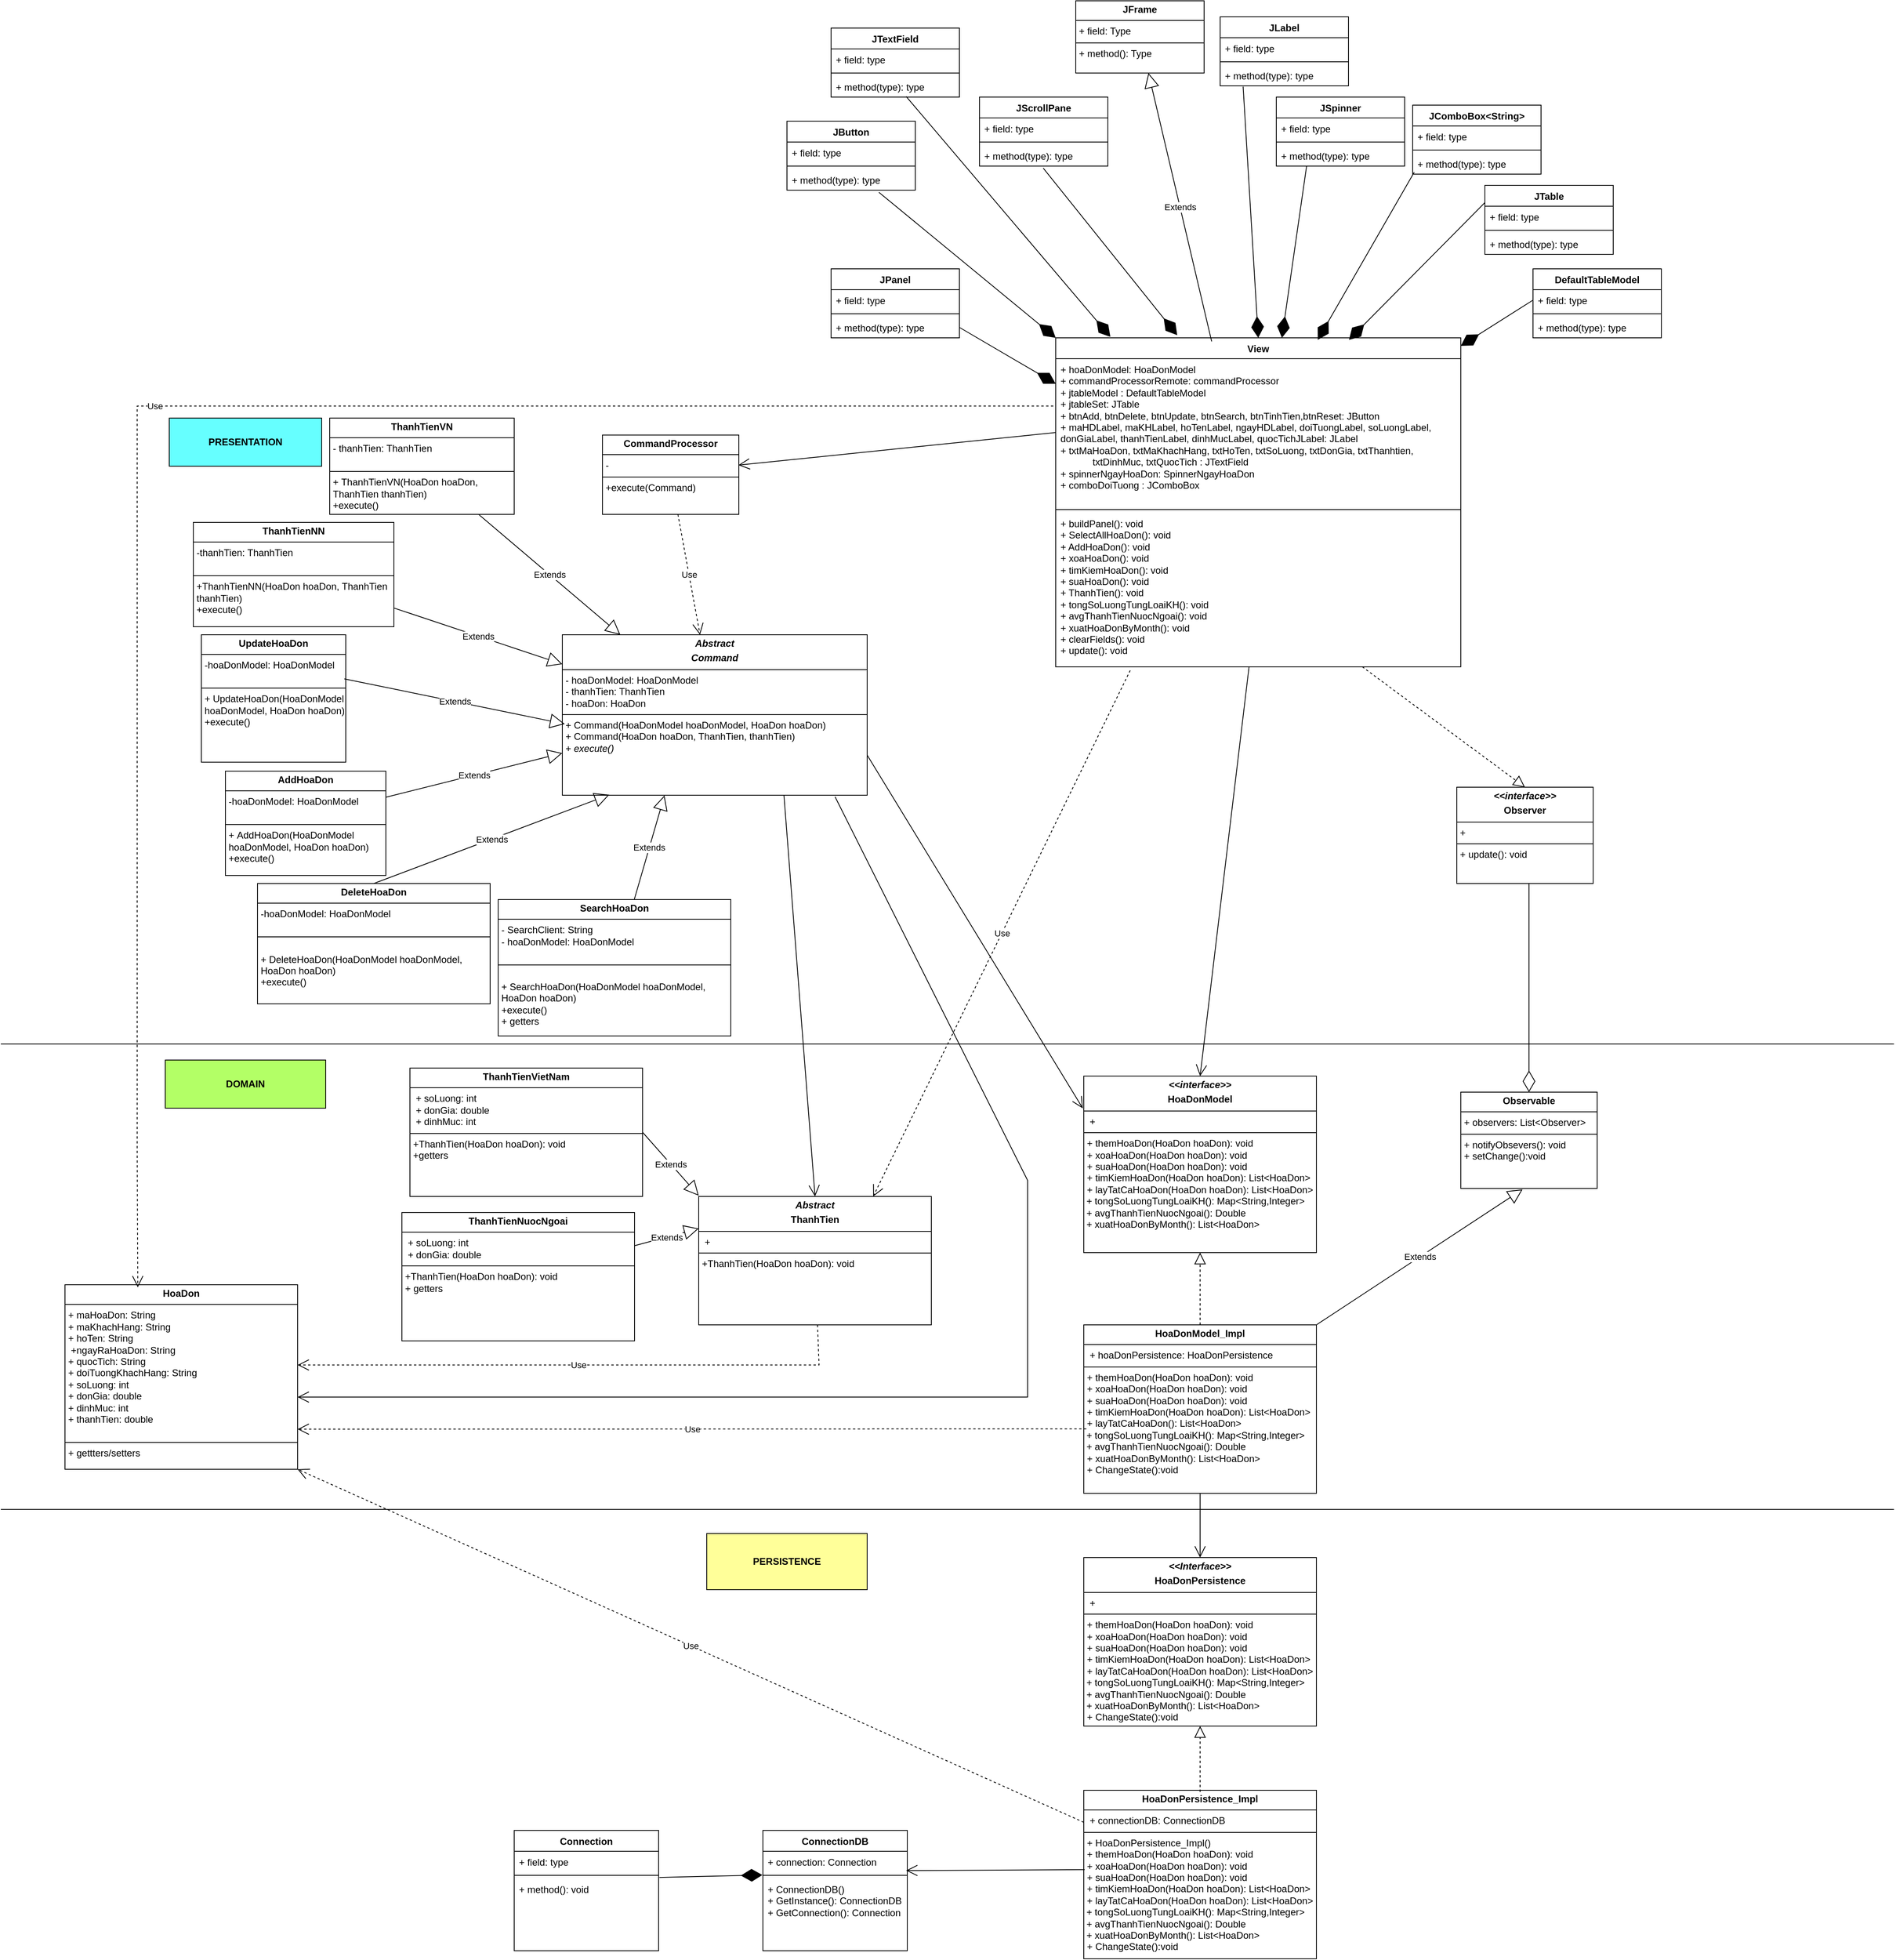 <mxfile version="24.5.3" type="device">
  <diagram name="Page-1" id="6FBXVx12YirpwHsb4Hmh">
    <mxGraphModel dx="4338" dy="2534" grid="1" gridSize="10" guides="1" tooltips="1" connect="1" arrows="1" fold="1" page="1" pageScale="1" pageWidth="850" pageHeight="1100" math="0" shadow="0">
      <root>
        <mxCell id="0" />
        <mxCell id="1" parent="0" />
        <mxCell id="E_GWCUErYO0GYXY8iAdE-100" value="View" style="swimlane;fontStyle=1;align=center;verticalAlign=top;childLayout=stackLayout;horizontal=1;startSize=26;horizontalStack=0;resizeParent=1;resizeParentMax=0;resizeLast=0;collapsible=1;marginBottom=0;whiteSpace=wrap;html=1;" parent="1" vertex="1">
          <mxGeometry x="-385" y="-360" width="505" height="410" as="geometry" />
        </mxCell>
        <mxCell id="E_GWCUErYO0GYXY8iAdE-101" value="+ hoaDonModel: HoaDonModel&lt;div&gt;+ commandProcessorRemote: commandProcessor&lt;/div&gt;&lt;div&gt;+ jtableModel : DefaultTableModel&lt;br&gt;&lt;/div&gt;&lt;div&gt;+ jtableSet: JTable&lt;/div&gt;&lt;div&gt;+ btnAdd, btnDelete, btnUpdate, btnSearch, btnTinhTien,btnReset: JButton&lt;/div&gt;&lt;div&gt;+&amp;nbsp;&lt;span style=&quot;background-color: initial;&quot;&gt;maHDLabel, maKHLabel, hoTenLabel, ngayHDLabel, doiTuongLabel, soLuongLabel, donGiaLabel,&amp;nbsp;&lt;/span&gt;&lt;span style=&quot;background-color: initial;&quot;&gt;thanhTienLabel, dinhMucLabel, quocTichJLabel: JLabel&lt;/span&gt;&lt;/div&gt;&lt;div&gt;&lt;span style=&quot;background-color: initial;&quot;&gt;+&amp;nbsp;&lt;/span&gt;&lt;span style=&quot;background-color: initial;&quot;&gt;txtMaHoaDon, txtMaKhachHang, txtHoTen, txtSoLuong, txtDonGia, txtThanhtien,&lt;/span&gt;&lt;/div&gt;&lt;div&gt;&amp;nbsp; &amp;nbsp; &amp;nbsp; &amp;nbsp; &amp;nbsp; &amp;nbsp; txtDinhMuc, txtQuocTich : JTextField&lt;/div&gt;&lt;div&gt;+ spinnerNgayHoaDon: SpinnerNgayHoaDon&lt;/div&gt;&lt;div&gt;+ comboDoiTuong : JComboBox&lt;/div&gt;" style="text;strokeColor=none;fillColor=none;align=left;verticalAlign=top;spacingLeft=4;spacingRight=4;overflow=hidden;rotatable=0;points=[[0,0.5],[1,0.5]];portConstraint=eastwest;whiteSpace=wrap;html=1;" parent="E_GWCUErYO0GYXY8iAdE-100" vertex="1">
          <mxGeometry y="26" width="505" height="184" as="geometry" />
        </mxCell>
        <mxCell id="E_GWCUErYO0GYXY8iAdE-102" value="" style="line;strokeWidth=1;fillColor=none;align=left;verticalAlign=middle;spacingTop=-1;spacingLeft=3;spacingRight=3;rotatable=0;labelPosition=right;points=[];portConstraint=eastwest;strokeColor=inherit;" parent="E_GWCUErYO0GYXY8iAdE-100" vertex="1">
          <mxGeometry y="210" width="505" height="8" as="geometry" />
        </mxCell>
        <mxCell id="E_GWCUErYO0GYXY8iAdE-103" value="+ buildPanel(): void&lt;div&gt;+ SelectAllHoaDon(): void&lt;/div&gt;&lt;div&gt;+ AddHoaDon(): void&lt;/div&gt;&lt;div&gt;+ xoaHoaDon(): void&lt;/div&gt;&lt;div&gt;+ timKiemHoaDon(): void&lt;/div&gt;&lt;div&gt;+ suaHoaDon(): void&lt;/div&gt;&lt;div&gt;+ ThanhTien(): void&lt;/div&gt;&lt;div&gt;+ tongSoLuongTungLoaiKH(): void&lt;/div&gt;&lt;div&gt;+ avgThanhTienNuocNgoai(): void&lt;/div&gt;&lt;div&gt;+ xuatHoaDonByMonth(): void&amp;nbsp;&lt;/div&gt;&lt;div&gt;+ clearFields(): void&lt;/div&gt;&lt;div&gt;+ update(): void&lt;/div&gt;" style="text;strokeColor=none;fillColor=none;align=left;verticalAlign=top;spacingLeft=4;spacingRight=4;overflow=hidden;rotatable=0;points=[[0,0.5],[1,0.5]];portConstraint=eastwest;whiteSpace=wrap;html=1;" parent="E_GWCUErYO0GYXY8iAdE-100" vertex="1">
          <mxGeometry y="218" width="505" height="192" as="geometry" />
        </mxCell>
        <mxCell id="E_GWCUErYO0GYXY8iAdE-104" value="&lt;p style=&quot;margin:0px;margin-top:4px;text-align:center;&quot;&gt;&lt;b&gt;JFrame&lt;/b&gt;&lt;/p&gt;&lt;hr size=&quot;1&quot; style=&quot;border-style:solid;&quot;&gt;&lt;p style=&quot;margin:0px;margin-left:4px;&quot;&gt;+ field: Type&lt;/p&gt;&lt;hr size=&quot;1&quot; style=&quot;border-style:solid;&quot;&gt;&lt;p style=&quot;margin:0px;margin-left:4px;&quot;&gt;+ method(): Type&lt;/p&gt;" style="verticalAlign=top;align=left;overflow=fill;html=1;whiteSpace=wrap;" parent="1" vertex="1">
          <mxGeometry x="-360" y="-780" width="160" height="90" as="geometry" />
        </mxCell>
        <mxCell id="E_GWCUErYO0GYXY8iAdE-105" value="Extends" style="endArrow=block;endSize=16;endFill=0;html=1;rounded=0;exitX=0.385;exitY=0.011;exitDx=0;exitDy=0;exitPerimeter=0;" parent="1" source="E_GWCUErYO0GYXY8iAdE-100" target="E_GWCUErYO0GYXY8iAdE-104" edge="1">
          <mxGeometry width="160" relative="1" as="geometry">
            <mxPoint x="-62.5" y="-540" as="sourcePoint" />
            <mxPoint x="167.5" y="-400" as="targetPoint" />
          </mxGeometry>
        </mxCell>
        <mxCell id="E_GWCUErYO0GYXY8iAdE-106" value="&lt;p style=&quot;margin:0px;margin-top:4px;text-align:center;&quot;&gt;&lt;b style=&quot;background-color: initial;&quot;&gt;&lt;i&gt;&amp;lt;&amp;lt;interface&amp;gt;&amp;gt;&lt;/i&gt;&lt;/b&gt;&lt;/p&gt;&lt;p style=&quot;margin:0px;margin-top:4px;text-align:center;&quot;&gt;&lt;b style=&quot;background-color: initial;&quot;&gt;HoaDonModel&lt;/b&gt;&lt;br&gt;&lt;/p&gt;&lt;hr size=&quot;1&quot; style=&quot;border-style:solid;&quot;&gt;&lt;p style=&quot;margin:0px;margin-left:4px;&quot;&gt;&lt;span style=&quot;background-color: initial;&quot;&gt;&amp;nbsp;+&lt;/span&gt;&lt;br&gt;&lt;/p&gt;&lt;hr size=&quot;1&quot; style=&quot;border-style:solid;&quot;&gt;&lt;p style=&quot;margin:0px;margin-left:4px;&quot;&gt;&lt;span style=&quot;background-color: initial;&quot;&gt;+ themHoaDon(HoaDon hoaDon): void&lt;/span&gt;&lt;/p&gt;&lt;p style=&quot;margin: 0px 0px 0px 4px;&quot;&gt;+ xoaHoaDon(HoaDon hoaDon): void&lt;/p&gt;&lt;p style=&quot;margin: 0px 0px 0px 4px;&quot;&gt;+ suaHoaDon(HoaDon hoaDon): void&lt;/p&gt;&lt;p style=&quot;margin: 0px 0px 0px 4px;&quot;&gt;+ timKiemHoaDon(HoaDon hoaDon): List&amp;lt;HoaDon&amp;gt;&lt;/p&gt;&lt;p style=&quot;margin: 0px 0px 0px 4px;&quot;&gt;+ layTatCaHoaDon(HoaDon hoaDon): List&amp;lt;HoaDon&amp;gt;&lt;/p&gt;&lt;div&gt;&lt;div&gt;&amp;nbsp;+ tongSoLuongTungLoaiKH(): Map&amp;lt;String,Integer&amp;gt;&lt;/div&gt;&lt;div&gt;&amp;nbsp;+ avgThanhTienNuocNgoai(): Double&lt;/div&gt;&lt;div&gt;&amp;nbsp;+ xuatHoaDonByMonth(): List&amp;lt;HoaDon&amp;gt;&lt;/div&gt;&lt;/div&gt;&lt;p style=&quot;margin:0px;margin-left:4px;&quot;&gt;&lt;br&gt;&lt;/p&gt;" style="verticalAlign=top;align=left;overflow=fill;html=1;whiteSpace=wrap;" parent="1" vertex="1">
          <mxGeometry x="-350" y="560" width="290" height="220" as="geometry" />
        </mxCell>
        <mxCell id="E_GWCUErYO0GYXY8iAdE-110" value="&lt;p style=&quot;margin:0px;margin-top:4px;text-align:center;&quot;&gt;&lt;b&gt;Observable&lt;/b&gt;&lt;/p&gt;&lt;hr size=&quot;1&quot; style=&quot;border-style:solid;&quot;&gt;&lt;p style=&quot;margin:0px;margin-left:4px;&quot;&gt;+&amp;nbsp;observers:&amp;nbsp;List&amp;lt;Observer&amp;gt;&lt;/p&gt;&lt;hr size=&quot;1&quot; style=&quot;border-style:solid;&quot;&gt;&lt;p style=&quot;margin:0px;margin-left:4px;&quot;&gt;+ notifyObsevers(): void&amp;nbsp;&lt;/p&gt;&lt;p style=&quot;margin:0px;margin-left:4px;&quot;&gt;+ setChange():void&lt;/p&gt;" style="verticalAlign=top;align=left;overflow=fill;html=1;whiteSpace=wrap;" parent="1" vertex="1">
          <mxGeometry x="120" y="580.0" width="170" height="120" as="geometry" />
        </mxCell>
        <mxCell id="E_GWCUErYO0GYXY8iAdE-111" value="Extends" style="endArrow=block;endSize=16;endFill=0;html=1;rounded=0;exitX=1;exitY=0;exitDx=0;exitDy=0;entryX=0.453;entryY=1.009;entryDx=0;entryDy=0;entryPerimeter=0;" parent="1" source="MSs9H7kYmeJsWSQZ_OCy-52" target="E_GWCUErYO0GYXY8iAdE-110" edge="1">
          <mxGeometry width="160" relative="1" as="geometry">
            <mxPoint x="860" y="173" as="sourcePoint" />
            <mxPoint x="400" y="280" as="targetPoint" />
          </mxGeometry>
        </mxCell>
        <mxCell id="E_GWCUErYO0GYXY8iAdE-112" value="" style="endArrow=block;dashed=1;endFill=0;endSize=12;html=1;rounded=0;entryX=0.5;entryY=0;entryDx=0;entryDy=0;" parent="1" source="E_GWCUErYO0GYXY8iAdE-103" target="hEnJF4vnk0Yuh6r1lr7m-20" edge="1">
          <mxGeometry width="160" relative="1" as="geometry">
            <mxPoint x="545" y="-190" as="sourcePoint" />
            <mxPoint x="177.94" y="211.114" as="targetPoint" />
          </mxGeometry>
        </mxCell>
        <mxCell id="E_GWCUErYO0GYXY8iAdE-115" value="" style="endArrow=open;endFill=1;endSize=12;html=1;rounded=0;entryX=0.5;entryY=0;entryDx=0;entryDy=0;" parent="1" source="E_GWCUErYO0GYXY8iAdE-103" target="E_GWCUErYO0GYXY8iAdE-106" edge="1">
          <mxGeometry width="160" relative="1" as="geometry">
            <mxPoint x="-340" as="sourcePoint" />
            <mxPoint x="-130" y="-150" as="targetPoint" />
          </mxGeometry>
        </mxCell>
        <mxCell id="E_GWCUErYO0GYXY8iAdE-116" value="" style="group" parent="1" connectable="0" vertex="1">
          <mxGeometry x="-950" y="-260" width="170" height="120" as="geometry" />
        </mxCell>
        <mxCell id="E_GWCUErYO0GYXY8iAdE-117" value="&lt;p style=&quot;margin:0px;margin-top:4px;text-align:center;&quot;&gt;&lt;b&gt;CommandProcessor&lt;/b&gt;&lt;/p&gt;&lt;hr size=&quot;1&quot; style=&quot;border-style:solid;&quot;&gt;&lt;p style=&quot;margin:0px;margin-left:4px;&quot;&gt;&lt;span style=&quot;background-color: initial;&quot;&gt;-&amp;nbsp;&lt;/span&gt;&lt;br&gt;&lt;/p&gt;&lt;hr size=&quot;1&quot; style=&quot;border-style:solid;&quot;&gt;&lt;p style=&quot;margin:0px;margin-left:4px;&quot;&gt;+execute(Command)&lt;/p&gt;&lt;p style=&quot;margin: 0px 0px 0px 4px;&quot;&gt;&lt;br&gt;&lt;/p&gt;" style="verticalAlign=top;align=left;overflow=fill;html=1;whiteSpace=wrap;" parent="E_GWCUErYO0GYXY8iAdE-116" vertex="1">
          <mxGeometry y="21.176" width="170" height="98.824" as="geometry" />
        </mxCell>
        <mxCell id="E_GWCUErYO0GYXY8iAdE-118" value="&lt;p style=&quot;margin:0px;margin-top:4px;text-align:center;&quot;&gt;&lt;b&gt;&lt;i&gt;Abstract&lt;/i&gt;&lt;/b&gt;&lt;/p&gt;&lt;p style=&quot;margin:0px;margin-top:4px;text-align:center;&quot;&gt;&lt;b&gt;&lt;i&gt;Command&lt;/i&gt;&lt;/b&gt;&lt;/p&gt;&lt;hr size=&quot;1&quot; style=&quot;border-style:solid;&quot;&gt;&lt;p style=&quot;margin:0px;margin-left:4px;&quot;&gt;&lt;span style=&quot;background-color: initial;&quot;&gt;- hoaDonModel: HoaDonModel&lt;/span&gt;&lt;br&gt;&lt;/p&gt;&lt;p style=&quot;margin:0px;margin-left:4px;&quot;&gt;&lt;span style=&quot;background-color: initial;&quot;&gt;- thanhTien: ThanhTien&lt;br&gt;&lt;/span&gt;&lt;/p&gt;&lt;p style=&quot;margin:0px;margin-left:4px;&quot;&gt;&lt;span style=&quot;background-color: initial;&quot;&gt;- hoaDon: HoaDon&lt;/span&gt;&lt;/p&gt;&lt;hr size=&quot;1&quot; style=&quot;border-style:solid;&quot;&gt;&lt;p style=&quot;margin:0px;margin-left:4px;&quot;&gt;+ Command(HoaDonModel hoaDonModel, HoaDon hoaDon)&amp;nbsp;&lt;/p&gt;&lt;p style=&quot;margin:0px;margin-left:4px;&quot;&gt;+ Command(HoaDon hoaDon, ThanhTien, thanhTien)&lt;/p&gt;&lt;p style=&quot;margin:0px;margin-left:4px;&quot;&gt;+&amp;nbsp;&lt;i&gt;execute()&lt;/i&gt;&lt;/p&gt;&lt;p style=&quot;margin: 0px 0px 0px 4px;&quot;&gt;&lt;br&gt;&lt;/p&gt;" style="verticalAlign=top;align=left;overflow=fill;html=1;whiteSpace=wrap;" parent="1" vertex="1">
          <mxGeometry x="-1000" y="10" width="380" height="200" as="geometry" />
        </mxCell>
        <mxCell id="E_GWCUErYO0GYXY8iAdE-119" value="&lt;p style=&quot;text-align: center; margin: 4px 0px 0px;&quot;&gt;&lt;span style=&quot;background-color: initial; text-align: left;&quot;&gt;&lt;b&gt;AddHoaDon&lt;/b&gt;&lt;/span&gt;&lt;span style=&quot;color: rgba(0, 0, 0, 0); font-family: monospace; font-size: 0px; text-wrap: nowrap; background-color: initial; text-align: left;&quot;&gt;%3CmxGraphModel%3E%3Croot%3E%3CmxCell%20id%3D%220%22%2F%3E%3CmxCell%20id%3D%221%22%20parent%3D%220%22%2F%3E%3CmxCell%20id%3D%222%22%20value%3D%22%26lt%3Bp%20style%3D%26quot%3Bmargin%3A0px%3Bmargin-top%3A4px%3Btext-align%3Acenter%3B%26quot%3B%26gt%3B%26lt%3Bb%26gt%3BxyzCommand%26lt%3B%2Fb%26gt%3B%26lt%3B%2Fp%26gt%3B%26lt%3Bhr%20size%3D%26quot%3B1%26quot%3B%20style%3D%26quot%3Bborder-style%3Asolid%3B%26quot%3B%26gt%3B%26lt%3Bp%20style%3D%26quot%3Bmargin%3A0px%3Bmargin-left%3A4px%3B%26quot%3B%26gt%3B%26lt%3Bspan%20style%3D%26quot%3Bbackground-color%3A%20initial%3B%26quot%3B%26gt%3B-%26amp%3Bnbsp%3B%26lt%3B%2Fspan%26gt%3B%26lt%3Bbr%26gt%3B%26lt%3B%2Fp%26gt%3B%26lt%3Bhr%20size%3D%26quot%3B1%26quot%3B%20style%3D%26quot%3Bborder-style%3Asolid%3B%26quot%3B%26gt%3B%26lt%3Bp%20style%3D%26quot%3Bmargin%3A0px%3Bmargin-left%3A4px%3B%26quot%3B%26gt%3B%2Bexecute()%26lt%3B%2Fp%26gt%3B%26lt%3Bp%20style%3D%26quot%3Bmargin%3A%200px%200px%200px%204px%3B%26quot%3B%26gt%3B%26lt%3Bbr%26gt%3B%26lt%3B%2Fp%26gt%3B%22%20style%3D%22verticalAlign%3Dtop%3Balign%3Dleft%3Boverflow%3Dfill%3Bhtml%3D1%3BwhiteSpace%3Dwrap%3B%22%20vertex%3D%221%22%20parent%3D%221%22%3E%3CmxGeometry%20x%3D%22-640%22%20y%3D%225099.996%22%20width%3D%22170%22%20height%3D%2298.824%22%20as%3D%22geometry%22%2F%3E%3C%2FmxCell%3E%3C%2Froot%3E%3C%2FmxGraphModel%3E&lt;/span&gt;&lt;/p&gt;&lt;hr size=&quot;1&quot; style=&quot;border-style:solid;&quot;&gt;&lt;p style=&quot;margin:0px;margin-left:4px;&quot;&gt;&lt;span style=&quot;background-color: initial;&quot;&gt;-&lt;/span&gt;&lt;span style=&quot;background-color: initial;&quot;&gt;hoaDonModel: HoaDonModel&lt;/span&gt;&lt;/p&gt;&lt;span style=&quot;color: rgba(0, 0, 0, 0); font-family: monospace; font-size: 0px; text-wrap: nowrap;&quot;&gt;%3CmxGraphModel%3E%3Croot%3E%3CmxCell%20id%3D%220%22%2F%3E%3CmxCell%20id%3D%221%22%20parent%3D%220%22%2F%3E%3CmxCell%20id%3D%222%22%20value%3D%22%26lt%3Bp%20style%3D%26quot%3Bmargin%3A0px%3Bmargin-top%3A4px%3Btext-align%3Acenter%3B%26quot%3B%26gt%3B%26lt%3Bb%26gt%3BxyzCommand%26lt%3B%2Fb%26gt%3B%26lt%3B%2Fp%26gt%3B%26lt%3Bhr%20size%3D%26quot%3B1%26quot%3B%20style%3D%26quot%3Bborder-style%3Asolid%3B%26quot%3B%26gt%3B%26lt%3Bp%20style%3D%26quot%3Bmargin%3A0px%3Bmargin-left%3A4px%3B%26quot%3B%26gt%3B%26lt%3Bspan%20style%3D%26quot%3Bbackground-color%3A%20initial%3B%26quot%3B%26gt%3B-%26amp%3Bnbsp%3B%26lt%3B%2Fspan%26gt%3B%26lt%3Bbr%26gt%3B%26lt%3B%2Fp%26gt%3B%26lt%3Bhr%20size%3D%26quot%3B1%26quot%3B%20style%3D%26quot%3Bborder-style%3Asolid%3B%26quot%3B%26gt%3B%26lt%3Bp%20style%3D%26quot%3Bmargin%3A0px%3Bmargin-left%3A4px%3B%26quot%3B%26gt%3B%2Bexecute()%26lt%3B%2Fp%26gt%3B%26lt%3Bp%20style%3D%26quot%3Bmargin%3A%200px%200px%200px%204px%3B%26quot%3B%26gt%3B%26lt%3Bbr%26gt%3B%26lt%3B%2Fp%26gt%3B%22%20style%3D%22verticalAlign%3Dtop%3Balign%3Dleft%3Boverflow%3Dfill%3Bhtml%3D1%3BwhiteSpace%3Dwrap%3B%22%20vertex%3D%221%22%20parent%3D%221%22%3E%3CmxGeometry%20x%3D%22-640%22%20y%3D%225099.996%22%20width%3D%22170%22%20height%3D%2298.824%22%20as%3D%22geometry%22%2F%3E%3C%2FmxCell%3E%3C%2Froot%3E%3C%2FmxGraphModel%3E&lt;/span&gt;&lt;hr size=&quot;1&quot; style=&quot;border-style:solid;&quot;&gt;&lt;p style=&quot;margin:0px;margin-left:4px;&quot;&gt;+&amp;nbsp;AddHoaDon(HoaDonModel hoaDonModel, HoaDon hoaDon)&lt;/p&gt;&lt;p style=&quot;margin:0px;margin-left:4px;&quot;&gt;+execute()&lt;/p&gt;&lt;p style=&quot;margin: 0px 0px 0px 4px;&quot;&gt;&lt;br&gt;&lt;/p&gt;" style="verticalAlign=top;align=left;overflow=fill;html=1;whiteSpace=wrap;" parent="1" vertex="1">
          <mxGeometry x="-1420" y="180.0" width="200" height="130" as="geometry" />
        </mxCell>
        <mxCell id="E_GWCUErYO0GYXY8iAdE-121" value="Extends" style="endArrow=block;endSize=16;endFill=0;html=1;rounded=0;exitX=1;exitY=0.25;exitDx=0;exitDy=0;" parent="1" source="E_GWCUErYO0GYXY8iAdE-119" target="E_GWCUErYO0GYXY8iAdE-118" edge="1">
          <mxGeometry width="160" relative="1" as="geometry">
            <mxPoint x="-964" y="479" as="sourcePoint" />
            <mxPoint x="-645" y="510" as="targetPoint" />
          </mxGeometry>
        </mxCell>
        <mxCell id="E_GWCUErYO0GYXY8iAdE-122" value="Extends" style="endArrow=block;endSize=16;endFill=0;html=1;rounded=0;entryX=0.154;entryY=0.997;entryDx=0;entryDy=0;entryPerimeter=0;exitX=0.5;exitY=0;exitDx=0;exitDy=0;" parent="1" source="MSs9H7kYmeJsWSQZ_OCy-57" target="E_GWCUErYO0GYXY8iAdE-118" edge="1">
          <mxGeometry width="160" relative="1" as="geometry">
            <mxPoint x="-797.451" y="441.176" as="sourcePoint" />
            <mxPoint x="-1075" y="458" as="targetPoint" />
          </mxGeometry>
        </mxCell>
        <mxCell id="E_GWCUErYO0GYXY8iAdE-124" value="" style="endArrow=open;endFill=1;endSize=12;html=1;rounded=0;exitX=0;exitY=0.5;exitDx=0;exitDy=0;entryX=0.997;entryY=0.379;entryDx=0;entryDy=0;entryPerimeter=0;" parent="1" source="E_GWCUErYO0GYXY8iAdE-101" target="E_GWCUErYO0GYXY8iAdE-117" edge="1">
          <mxGeometry width="160" relative="1" as="geometry">
            <mxPoint x="-660" y="-80" as="sourcePoint" />
            <mxPoint x="-810" y="-150" as="targetPoint" />
          </mxGeometry>
        </mxCell>
        <mxCell id="E_GWCUErYO0GYXY8iAdE-125" value="" style="endArrow=open;endFill=1;endSize=12;html=1;rounded=0;entryX=-0.004;entryY=0.183;entryDx=0;entryDy=0;entryPerimeter=0;exitX=1;exitY=0.75;exitDx=0;exitDy=0;" parent="1" source="E_GWCUErYO0GYXY8iAdE-118" target="E_GWCUErYO0GYXY8iAdE-106" edge="1">
          <mxGeometry width="160" relative="1" as="geometry">
            <mxPoint x="-790" y="240" as="sourcePoint" />
            <mxPoint x="-200" y="90" as="targetPoint" />
          </mxGeometry>
        </mxCell>
        <mxCell id="E_GWCUErYO0GYXY8iAdE-127" value="" style="endArrow=diamondThin;endFill=0;endSize=24;html=1;rounded=0;entryX=0.5;entryY=0;entryDx=0;entryDy=0;exitX=0.5;exitY=1;exitDx=0;exitDy=0;" parent="1" target="E_GWCUErYO0GYXY8iAdE-110" edge="1">
          <mxGeometry width="160" relative="1" as="geometry">
            <mxPoint x="205" y="311.24" as="sourcePoint" />
            <mxPoint x="335" y="138" as="targetPoint" />
          </mxGeometry>
        </mxCell>
        <mxCell id="MSs9H7kYmeJsWSQZ_OCy-2" value="JPanel" style="swimlane;fontStyle=1;align=center;verticalAlign=top;childLayout=stackLayout;horizontal=1;startSize=26;horizontalStack=0;resizeParent=1;resizeParentMax=0;resizeLast=0;collapsible=1;marginBottom=0;whiteSpace=wrap;html=1;" parent="1" vertex="1">
          <mxGeometry x="-665" y="-446" width="160" height="86" as="geometry" />
        </mxCell>
        <mxCell id="MSs9H7kYmeJsWSQZ_OCy-3" value="+ field: type" style="text;strokeColor=none;fillColor=none;align=left;verticalAlign=top;spacingLeft=4;spacingRight=4;overflow=hidden;rotatable=0;points=[[0,0.5],[1,0.5]];portConstraint=eastwest;whiteSpace=wrap;html=1;" parent="MSs9H7kYmeJsWSQZ_OCy-2" vertex="1">
          <mxGeometry y="26" width="160" height="26" as="geometry" />
        </mxCell>
        <mxCell id="MSs9H7kYmeJsWSQZ_OCy-4" value="" style="line;strokeWidth=1;fillColor=none;align=left;verticalAlign=middle;spacingTop=-1;spacingLeft=3;spacingRight=3;rotatable=0;labelPosition=right;points=[];portConstraint=eastwest;strokeColor=inherit;" parent="MSs9H7kYmeJsWSQZ_OCy-2" vertex="1">
          <mxGeometry y="52" width="160" height="8" as="geometry" />
        </mxCell>
        <mxCell id="MSs9H7kYmeJsWSQZ_OCy-5" value="+ method(type): type" style="text;strokeColor=none;fillColor=none;align=left;verticalAlign=top;spacingLeft=4;spacingRight=4;overflow=hidden;rotatable=0;points=[[0,0.5],[1,0.5]];portConstraint=eastwest;whiteSpace=wrap;html=1;" parent="MSs9H7kYmeJsWSQZ_OCy-2" vertex="1">
          <mxGeometry y="60" width="160" height="26" as="geometry" />
        </mxCell>
        <mxCell id="MSs9H7kYmeJsWSQZ_OCy-6" value="JButton&lt;span style=&quot;color: rgba(0, 0, 0, 0); font-family: monospace; font-size: 0px; font-weight: 400; text-align: start; text-wrap: nowrap;&quot;&gt;%3CmxGraphModel%3E%3Croot%3E%3CmxCell%20id%3D%220%22%2F%3E%3CmxCell%20id%3D%221%22%20parent%3D%220%22%2F%3E%3CmxCell%20id%3D%222%22%20value%3D%22JPanel%22%20style%3D%22swimlane%3BfontStyle%3D1%3Balign%3Dcenter%3BverticalAlign%3Dtop%3BchildLayout%3DstackLayout%3Bhorizontal%3D1%3BstartSize%3D26%3BhorizontalStack%3D0%3BresizeParent%3D1%3BresizeParentMax%3D0%3BresizeLast%3D0%3Bcollapsible%3D1%3BmarginBottom%3D0%3BwhiteSpace%3Dwrap%3Bhtml%3D1%3B%22%20vertex%3D%221%22%20parent%3D%221%22%3E%3CmxGeometry%20x%3D%22-420%22%20y%3D%22-40%22%20width%3D%22160%22%20height%3D%2286%22%20as%3D%22geometry%22%2F%3E%3C%2FmxCell%3E%3CmxCell%20id%3D%223%22%20value%3D%22%2B%20field%3A%20type%22%20style%3D%22text%3BstrokeColor%3Dnone%3BfillColor%3Dnone%3Balign%3Dleft%3BverticalAlign%3Dtop%3BspacingLeft%3D4%3BspacingRight%3D4%3Boverflow%3Dhidden%3Brotatable%3D0%3Bpoints%3D%5B%5B0%2C0.5%5D%2C%5B1%2C0.5%5D%5D%3BportConstraint%3Deastwest%3BwhiteSpace%3Dwrap%3Bhtml%3D1%3B%22%20vertex%3D%221%22%20parent%3D%222%22%3E%3CmxGeometry%20y%3D%2226%22%20width%3D%22160%22%20height%3D%2226%22%20as%3D%22geometry%22%2F%3E%3C%2FmxCell%3E%3CmxCell%20id%3D%224%22%20value%3D%22%22%20style%3D%22line%3BstrokeWidth%3D1%3BfillColor%3Dnone%3Balign%3Dleft%3BverticalAlign%3Dmiddle%3BspacingTop%3D-1%3BspacingLeft%3D3%3BspacingRight%3D3%3Brotatable%3D0%3BlabelPosition%3Dright%3Bpoints%3D%5B%5D%3BportConstraint%3Deastwest%3BstrokeColor%3Dinherit%3B%22%20vertex%3D%221%22%20parent%3D%222%22%3E%3CmxGeometry%20y%3D%2252%22%20width%3D%22160%22%20height%3D%228%22%20as%3D%22geometry%22%2F%3E%3C%2FmxCell%3E%3CmxCell%20id%3D%225%22%20value%3D%22%2B%20method(type)%3A%20type%22%20style%3D%22text%3BstrokeColor%3Dnone%3BfillColor%3Dnone%3Balign%3Dleft%3BverticalAlign%3Dtop%3BspacingLeft%3D4%3BspacingRight%3D4%3Boverflow%3Dhidden%3Brotatable%3D0%3Bpoints%3D%5B%5B0%2C0.5%5D%2C%5B1%2C0.5%5D%5D%3BportConstraint%3Deastwest%3BwhiteSpace%3Dwrap%3Bhtml%3D1%3B%22%20vertex%3D%221%22%20parent%3D%222%22%3E%3CmxGeometry%20y%3D%2260%22%20width%3D%22160%22%20height%3D%2226%22%20as%3D%22geometry%22%2F%3E%3C%2FmxCell%3E%3C%2Froot%3E%3C%2FmxGraphModel%3E&lt;/span&gt;" style="swimlane;fontStyle=1;align=center;verticalAlign=top;childLayout=stackLayout;horizontal=1;startSize=26;horizontalStack=0;resizeParent=1;resizeParentMax=0;resizeLast=0;collapsible=1;marginBottom=0;whiteSpace=wrap;html=1;" parent="1" vertex="1">
          <mxGeometry x="-720" y="-630" width="160" height="86" as="geometry" />
        </mxCell>
        <mxCell id="MSs9H7kYmeJsWSQZ_OCy-7" value="+ field: type" style="text;strokeColor=none;fillColor=none;align=left;verticalAlign=top;spacingLeft=4;spacingRight=4;overflow=hidden;rotatable=0;points=[[0,0.5],[1,0.5]];portConstraint=eastwest;whiteSpace=wrap;html=1;" parent="MSs9H7kYmeJsWSQZ_OCy-6" vertex="1">
          <mxGeometry y="26" width="160" height="26" as="geometry" />
        </mxCell>
        <mxCell id="MSs9H7kYmeJsWSQZ_OCy-8" value="" style="line;strokeWidth=1;fillColor=none;align=left;verticalAlign=middle;spacingTop=-1;spacingLeft=3;spacingRight=3;rotatable=0;labelPosition=right;points=[];portConstraint=eastwest;strokeColor=inherit;" parent="MSs9H7kYmeJsWSQZ_OCy-6" vertex="1">
          <mxGeometry y="52" width="160" height="8" as="geometry" />
        </mxCell>
        <mxCell id="MSs9H7kYmeJsWSQZ_OCy-9" value="+ method(type): type" style="text;strokeColor=none;fillColor=none;align=left;verticalAlign=top;spacingLeft=4;spacingRight=4;overflow=hidden;rotatable=0;points=[[0,0.5],[1,0.5]];portConstraint=eastwest;whiteSpace=wrap;html=1;" parent="MSs9H7kYmeJsWSQZ_OCy-6" vertex="1">
          <mxGeometry y="60" width="160" height="26" as="geometry" />
        </mxCell>
        <mxCell id="MSs9H7kYmeJsWSQZ_OCy-10" value="JTextField&lt;span style=&quot;color: rgba(0, 0, 0, 0); font-family: monospace; font-size: 0px; font-weight: 400; text-align: start; text-wrap: nowrap;&quot;&gt;%3CmxGraphModel%3E%3Croot%3E%3CmxCell%20id%3D%220%22%2F%3E%3CmxCell%20id%3D%221%22%20parent%3D%220%22%2F%3E%3CmxCell%20id%3D%222%22%20value%3D%22JPanel%22%20style%3D%22swimlane%3BfontStyle%3D1%3Balign%3Dcenter%3BverticalAlign%3Dtop%3BchildLayout%3DstackLayout%3Bhorizontal%3D1%3BstartSize%3D26%3BhorizontalStack%3D0%3BresizeParent%3D1%3BresizeParentMax%3D0%3BresizeLast%3D0%3Bcollapsible%3D1%3BmarginBottom%3D0%3BwhiteSpace%3Dwrap%3Bhtml%3D1%3B%22%20vertex%3D%221%22%20parent%3D%221%22%3E%3CmxGeometry%20x%3D%22-420%22%20y%3D%22-40%22%20width%3D%22160%22%20height%3D%2286%22%20as%3D%22geometry%22%2F%3E%3C%2FmxCell%3E%3CmxCell%20id%3D%223%22%20value%3D%22%2B%20field%3A%20type%22%20style%3D%22text%3BstrokeColor%3Dnone%3BfillColor%3Dnone%3Balign%3Dleft%3BverticalAlign%3Dtop%3BspacingLeft%3D4%3BspacingRight%3D4%3Boverflow%3Dhidden%3Brotatable%3D0%3Bpoints%3D%5B%5B0%2C0.5%5D%2C%5B1%2C0.5%5D%5D%3BportConstraint%3Deastwest%3BwhiteSpace%3Dwrap%3Bhtml%3D1%3B%22%20vertex%3D%221%22%20parent%3D%222%22%3E%3CmxGeometry%20y%3D%2226%22%20width%3D%22160%22%20height%3D%2226%22%20as%3D%22geometry%22%2F%3E%3C%2FmxCell%3E%3CmxCell%20id%3D%224%22%20value%3D%22%22%20style%3D%22line%3BstrokeWidth%3D1%3BfillColor%3Dnone%3Balign%3Dleft%3BverticalAlign%3Dmiddle%3BspacingTop%3D-1%3BspacingLeft%3D3%3BspacingRight%3D3%3Brotatable%3D0%3BlabelPosition%3Dright%3Bpoints%3D%5B%5D%3BportConstraint%3Deastwest%3BstrokeColor%3Dinherit%3B%22%20vertex%3D%221%22%20parent%3D%222%22%3E%3CmxGeometry%20y%3D%2252%22%20width%3D%22160%22%20height%3D%228%22%20as%3D%22geometry%22%2F%3E%3C%2FmxCell%3E%3CmxCell%20id%3D%225%22%20value%3D%22%2B%20method(type)%3A%20type%22%20style%3D%22text%3BstrokeColor%3Dnone%3BfillColor%3Dnone%3Balign%3Dleft%3BverticalAlign%3Dtop%3BspacingLeft%3D4%3BspacingRight%3D4%3Boverflow%3Dhidden%3Brotatable%3D0%3Bpoints%3D%5B%5B0%2C0.5%5D%2C%5B1%2C0.5%5D%5D%3BportConstraint%3Deastwest%3BwhiteSpace%3Dwrap%3Bhtml%3D1%3B%22%20vertex%3D%221%22%20parent%3D%222%22%3E%3CmxGeometry%20y%3D%2260%22%20width%3D%22160%22%20height%3D%2226%22%20as%3D%22geometry%22%2F%3E%3C%2FmxCell%3E%3C%2Froot%3E%3C%2FmxGraphModel%3E&lt;/span&gt;" style="swimlane;fontStyle=1;align=center;verticalAlign=top;childLayout=stackLayout;horizontal=1;startSize=26;horizontalStack=0;resizeParent=1;resizeParentMax=0;resizeLast=0;collapsible=1;marginBottom=0;whiteSpace=wrap;html=1;" parent="1" vertex="1">
          <mxGeometry x="-665" y="-746" width="160" height="86" as="geometry">
            <mxRectangle x="-665" y="-746" width="90" height="30" as="alternateBounds" />
          </mxGeometry>
        </mxCell>
        <mxCell id="MSs9H7kYmeJsWSQZ_OCy-11" value="+ field: type" style="text;strokeColor=none;fillColor=none;align=left;verticalAlign=top;spacingLeft=4;spacingRight=4;overflow=hidden;rotatable=0;points=[[0,0.5],[1,0.5]];portConstraint=eastwest;whiteSpace=wrap;html=1;" parent="MSs9H7kYmeJsWSQZ_OCy-10" vertex="1">
          <mxGeometry y="26" width="160" height="26" as="geometry" />
        </mxCell>
        <mxCell id="MSs9H7kYmeJsWSQZ_OCy-12" value="" style="line;strokeWidth=1;fillColor=none;align=left;verticalAlign=middle;spacingTop=-1;spacingLeft=3;spacingRight=3;rotatable=0;labelPosition=right;points=[];portConstraint=eastwest;strokeColor=inherit;" parent="MSs9H7kYmeJsWSQZ_OCy-10" vertex="1">
          <mxGeometry y="52" width="160" height="8" as="geometry" />
        </mxCell>
        <mxCell id="MSs9H7kYmeJsWSQZ_OCy-13" value="+ method(type): type" style="text;strokeColor=none;fillColor=none;align=left;verticalAlign=top;spacingLeft=4;spacingRight=4;overflow=hidden;rotatable=0;points=[[0,0.5],[1,0.5]];portConstraint=eastwest;whiteSpace=wrap;html=1;" parent="MSs9H7kYmeJsWSQZ_OCy-10" vertex="1">
          <mxGeometry y="60" width="160" height="26" as="geometry" />
        </mxCell>
        <mxCell id="MSs9H7kYmeJsWSQZ_OCy-15" value="JSpinner&lt;span style=&quot;color: rgba(0, 0, 0, 0); font-family: monospace; font-size: 0px; font-weight: 400; text-align: start; text-wrap: nowrap;&quot;&gt;%3CmxGraphModel%3E%3Croot%3E%3CmxCell%20id%3D%220%22%2F%3E%3CmxCell%20id%3D%221%22%20parent%3D%220%22%2F%3E%3CmxCell%20id%3D%222%22%20value%3D%22JPanel%22%20style%3D%22swimlane%3BfontStyle%3D1%3Balign%3Dcenter%3BverticalAlign%3Dtop%3BchildLayout%3DstackLayout%3Bhorizontal%3D1%3BstartSize%3D26%3BhorizontalStack%3D0%3BresizeParent%3D1%3BresizeParentMax%3D0%3BresizeLast%3D0%3Bcollapsible%3D1%3BmarginBottom%3D0%3BwhiteSpace%3Dwrap%3Bhtml%3D1%3B%22%20vertex%3D%221%22%20parent%3D%221%22%3E%3CmxGeometry%20x%3D%22-420%22%20y%3D%22-40%22%20width%3D%22160%22%20height%3D%2286%22%20as%3D%22geometry%22%2F%3E%3C%2FmxCell%3E%3CmxCell%20id%3D%223%22%20value%3D%22%2B%20field%3A%20type%22%20style%3D%22text%3BstrokeColor%3Dnone%3BfillColor%3Dnone%3Balign%3Dleft%3BverticalAlign%3Dtop%3BspacingLeft%3D4%3BspacingRight%3D4%3Boverflow%3Dhidden%3Brotatable%3D0%3Bpoints%3D%5B%5B0%2C0.5%5D%2C%5B1%2C0.5%5D%5D%3BportConstraint%3Deastwest%3BwhiteSpace%3Dwrap%3Bhtml%3D1%3B%22%20vertex%3D%221%22%20parent%3D%222%22%3E%3CmxGeometry%20y%3D%2226%22%20width%3D%22160%22%20height%3D%2226%22%20as%3D%22geometry%22%2F%3E%3C%2FmxCell%3E%3CmxCell%20id%3D%224%22%20value%3D%22%22%20style%3D%22line%3BstrokeWidth%3D1%3BfillColor%3Dnone%3Balign%3Dleft%3BverticalAlign%3Dmiddle%3BspacingTop%3D-1%3BspacingLeft%3D3%3BspacingRight%3D3%3Brotatable%3D0%3BlabelPosition%3Dright%3Bpoints%3D%5B%5D%3BportConstraint%3Deastwest%3BstrokeColor%3Dinherit%3B%22%20vertex%3D%221%22%20parent%3D%222%22%3E%3CmxGeometry%20y%3D%2252%22%20width%3D%22160%22%20height%3D%228%22%20as%3D%22geometry%22%2F%3E%3C%2FmxCell%3E%3CmxCell%20id%3D%225%22%20value%3D%22%2B%20method(type)%3A%20type%22%20style%3D%22text%3BstrokeColor%3Dnone%3BfillColor%3Dnone%3Balign%3Dleft%3BverticalAlign%3Dtop%3BspacingLeft%3D4%3BspacingRight%3D4%3Boverflow%3Dhidden%3Brotatable%3D0%3Bpoints%3D%5B%5B0%2C0.5%5D%2C%5B1%2C0.5%5D%5D%3BportConstraint%3Deastwest%3BwhiteSpace%3Dwrap%3Bhtml%3D1%3B%22%20vertex%3D%221%22%20parent%3D%222%22%3E%3CmxGeometry%20y%3D%2260%22%20width%3D%22160%22%20height%3D%2226%22%20as%3D%22geometry%22%2F%3E%3C%2FmxCell%3E%3C%2Froot%3E%3C%2FmxGraphModel%3E&lt;/span&gt;" style="swimlane;fontStyle=1;align=center;verticalAlign=top;childLayout=stackLayout;horizontal=1;startSize=26;horizontalStack=0;resizeParent=1;resizeParentMax=0;resizeLast=0;collapsible=1;marginBottom=0;whiteSpace=wrap;html=1;" parent="1" vertex="1">
          <mxGeometry x="-110" y="-660" width="160" height="86" as="geometry" />
        </mxCell>
        <mxCell id="MSs9H7kYmeJsWSQZ_OCy-16" value="+ field: type" style="text;strokeColor=none;fillColor=none;align=left;verticalAlign=top;spacingLeft=4;spacingRight=4;overflow=hidden;rotatable=0;points=[[0,0.5],[1,0.5]];portConstraint=eastwest;whiteSpace=wrap;html=1;" parent="MSs9H7kYmeJsWSQZ_OCy-15" vertex="1">
          <mxGeometry y="26" width="160" height="26" as="geometry" />
        </mxCell>
        <mxCell id="MSs9H7kYmeJsWSQZ_OCy-17" value="" style="line;strokeWidth=1;fillColor=none;align=left;verticalAlign=middle;spacingTop=-1;spacingLeft=3;spacingRight=3;rotatable=0;labelPosition=right;points=[];portConstraint=eastwest;strokeColor=inherit;" parent="MSs9H7kYmeJsWSQZ_OCy-15" vertex="1">
          <mxGeometry y="52" width="160" height="8" as="geometry" />
        </mxCell>
        <mxCell id="MSs9H7kYmeJsWSQZ_OCy-18" value="+ method(type): type" style="text;strokeColor=none;fillColor=none;align=left;verticalAlign=top;spacingLeft=4;spacingRight=4;overflow=hidden;rotatable=0;points=[[0,0.5],[1,0.5]];portConstraint=eastwest;whiteSpace=wrap;html=1;" parent="MSs9H7kYmeJsWSQZ_OCy-15" vertex="1">
          <mxGeometry y="60" width="160" height="26" as="geometry" />
        </mxCell>
        <mxCell id="MSs9H7kYmeJsWSQZ_OCy-19" value="JLabel&lt;span style=&quot;color: rgba(0, 0, 0, 0); font-family: monospace; font-size: 0px; font-weight: 400; text-align: start; text-wrap: nowrap;&quot;&gt;%3CmxGraphModel%3E%3Croot%3E%3CmxCell%20id%3D%220%22%2F%3E%3CmxCell%20id%3D%221%22%20parent%3D%220%22%2F%3E%3CmxCell%20id%3D%222%22%20value%3D%22JPanel%22%20style%3D%22swimlane%3BfontStyle%3D1%3Balign%3Dcenter%3BverticalAlign%3Dtop%3BchildLayout%3DstackLayout%3Bhorizontal%3D1%3BstartSize%3D26%3BhorizontalStack%3D0%3BresizeParent%3D1%3BresizeParentMax%3D0%3BresizeLast%3D0%3Bcollapsible%3D1%3BmarginBottom%3D0%3BwhiteSpace%3Dwrap%3Bhtml%3D1%3B%22%20vertex%3D%221%22%20parent%3D%221%22%3E%3CmxGeometry%20x%3D%22-420%22%20y%3D%22-40%22%20width%3D%22160%22%20height%3D%2286%22%20as%3D%22geometry%22%2F%3E%3C%2FmxCell%3E%3CmxCell%20id%3D%223%22%20value%3D%22%2B%20field%3A%20type%22%20style%3D%22text%3BstrokeColor%3Dnone%3BfillColor%3Dnone%3Balign%3Dleft%3BverticalAlign%3Dtop%3BspacingLeft%3D4%3BspacingRight%3D4%3Boverflow%3Dhidden%3Brotatable%3D0%3Bpoints%3D%5B%5B0%2C0.5%5D%2C%5B1%2C0.5%5D%5D%3BportConstraint%3Deastwest%3BwhiteSpace%3Dwrap%3Bhtml%3D1%3B%22%20vertex%3D%221%22%20parent%3D%222%22%3E%3CmxGeometry%20y%3D%2226%22%20width%3D%22160%22%20height%3D%2226%22%20as%3D%22geometry%22%2F%3E%3C%2FmxCell%3E%3CmxCell%20id%3D%224%22%20value%3D%22%22%20style%3D%22line%3BstrokeWidth%3D1%3BfillColor%3Dnone%3Balign%3Dleft%3BverticalAlign%3Dmiddle%3BspacingTop%3D-1%3BspacingLeft%3D3%3BspacingRight%3D3%3Brotatable%3D0%3BlabelPosition%3Dright%3Bpoints%3D%5B%5D%3BportConstraint%3Deastwest%3BstrokeColor%3Dinherit%3B%22%20vertex%3D%221%22%20parent%3D%222%22%3E%3CmxGeometry%20y%3D%2252%22%20width%3D%22160%22%20height%3D%228%22%20as%3D%22geometry%22%2F%3E%3C%2FmxCell%3E%3CmxCell%20id%3D%225%22%20value%3D%22%2B%20method(type)%3A%20type%22%20style%3D%22text%3BstrokeColor%3Dnone%3BfillColor%3Dnone%3Balign%3Dleft%3BverticalAlign%3Dtop%3BspacingLeft%3D4%3BspacingRight%3D4%3Boverflow%3Dhidden%3Brotatable%3D0%3Bpoints%3D%5B%5B0%2C0.5%5D%2C%5B1%2C0.5%5D%5D%3BportConstraint%3Deastwest%3BwhiteSpace%3Dwrap%3Bhtml%3D1%3B%22%20vertex%3D%221%22%20parent%3D%222%22%3E%3CmxGeometry%20y%3D%2260%22%20width%3D%22160%22%20height%3D%2226%22%20as%3D%22geometry%22%2F%3E%3C%2FmxCell%3E%3C%2Froot%3E%3C%2FmxGraphModel%3E&lt;/span&gt;" style="swimlane;fontStyle=1;align=center;verticalAlign=top;childLayout=stackLayout;horizontal=1;startSize=26;horizontalStack=0;resizeParent=1;resizeParentMax=0;resizeLast=0;collapsible=1;marginBottom=0;whiteSpace=wrap;html=1;" parent="1" vertex="1">
          <mxGeometry x="-180" y="-760" width="160" height="86" as="geometry" />
        </mxCell>
        <mxCell id="MSs9H7kYmeJsWSQZ_OCy-20" value="+ field: type" style="text;strokeColor=none;fillColor=none;align=left;verticalAlign=top;spacingLeft=4;spacingRight=4;overflow=hidden;rotatable=0;points=[[0,0.5],[1,0.5]];portConstraint=eastwest;whiteSpace=wrap;html=1;" parent="MSs9H7kYmeJsWSQZ_OCy-19" vertex="1">
          <mxGeometry y="26" width="160" height="26" as="geometry" />
        </mxCell>
        <mxCell id="MSs9H7kYmeJsWSQZ_OCy-21" value="" style="line;strokeWidth=1;fillColor=none;align=left;verticalAlign=middle;spacingTop=-1;spacingLeft=3;spacingRight=3;rotatable=0;labelPosition=right;points=[];portConstraint=eastwest;strokeColor=inherit;" parent="MSs9H7kYmeJsWSQZ_OCy-19" vertex="1">
          <mxGeometry y="52" width="160" height="8" as="geometry" />
        </mxCell>
        <mxCell id="MSs9H7kYmeJsWSQZ_OCy-22" value="+ method(type): type" style="text;strokeColor=none;fillColor=none;align=left;verticalAlign=top;spacingLeft=4;spacingRight=4;overflow=hidden;rotatable=0;points=[[0,0.5],[1,0.5]];portConstraint=eastwest;whiteSpace=wrap;html=1;" parent="MSs9H7kYmeJsWSQZ_OCy-19" vertex="1">
          <mxGeometry y="60" width="160" height="26" as="geometry" />
        </mxCell>
        <mxCell id="MSs9H7kYmeJsWSQZ_OCy-26" value="JComboBox&amp;lt;String&amp;gt;" style="swimlane;fontStyle=1;align=center;verticalAlign=top;childLayout=stackLayout;horizontal=1;startSize=26;horizontalStack=0;resizeParent=1;resizeParentMax=0;resizeLast=0;collapsible=1;marginBottom=0;whiteSpace=wrap;html=1;" parent="1" vertex="1">
          <mxGeometry x="60" y="-650" width="160" height="86" as="geometry" />
        </mxCell>
        <mxCell id="MSs9H7kYmeJsWSQZ_OCy-27" value="+ field: type" style="text;strokeColor=none;fillColor=none;align=left;verticalAlign=top;spacingLeft=4;spacingRight=4;overflow=hidden;rotatable=0;points=[[0,0.5],[1,0.5]];portConstraint=eastwest;whiteSpace=wrap;html=1;" parent="MSs9H7kYmeJsWSQZ_OCy-26" vertex="1">
          <mxGeometry y="26" width="160" height="26" as="geometry" />
        </mxCell>
        <mxCell id="MSs9H7kYmeJsWSQZ_OCy-28" value="" style="line;strokeWidth=1;fillColor=none;align=left;verticalAlign=middle;spacingTop=-1;spacingLeft=3;spacingRight=3;rotatable=0;labelPosition=right;points=[];portConstraint=eastwest;strokeColor=inherit;" parent="MSs9H7kYmeJsWSQZ_OCy-26" vertex="1">
          <mxGeometry y="52" width="160" height="8" as="geometry" />
        </mxCell>
        <mxCell id="MSs9H7kYmeJsWSQZ_OCy-29" value="+ method(type): type" style="text;strokeColor=none;fillColor=none;align=left;verticalAlign=top;spacingLeft=4;spacingRight=4;overflow=hidden;rotatable=0;points=[[0,0.5],[1,0.5]];portConstraint=eastwest;whiteSpace=wrap;html=1;" parent="MSs9H7kYmeJsWSQZ_OCy-26" vertex="1">
          <mxGeometry y="60" width="160" height="26" as="geometry" />
        </mxCell>
        <mxCell id="MSs9H7kYmeJsWSQZ_OCy-30" value="JTable&lt;span style=&quot;color: rgba(0, 0, 0, 0); font-family: monospace; font-size: 0px; font-weight: 400; text-align: start; text-wrap: nowrap;&quot;&gt;%3CmxGraphModel%3E%3Croot%3E%3CmxCell%20id%3D%220%22%2F%3E%3CmxCell%20id%3D%221%22%20parent%3D%220%22%2F%3E%3CmxCell%20id%3D%222%22%20value%3D%22JComboBox%26amp%3Blt%3BString%26amp%3Bgt%3B%22%20style%3D%22swimlane%3BfontStyle%3D1%3Balign%3Dcenter%3BverticalAlign%3Dtop%3BchildLayout%3DstackLayout%3Bhorizontal%3D1%3BstartSize%3D26%3BhorizontalStack%3D0%3BresizeParent%3D1%3BresizeParentMax%3D0%3BresizeLast%3D0%3Bcollapsible%3D1%3BmarginBottom%3D0%3BwhiteSpace%3Dwrap%3Bhtml%3D1%3B%22%20vertex%3D%221%22%20parent%3D%221%22%3E%3CmxGeometry%20x%3D%22290%22%20y%3D%22-10%22%20width%3D%22160%22%20height%3D%2286%22%20as%3D%22geometry%22%2F%3E%3C%2FmxCell%3E%3CmxCell%20id%3D%223%22%20value%3D%22%2B%20field%3A%20type%22%20style%3D%22text%3BstrokeColor%3Dnone%3BfillColor%3Dnone%3Balign%3Dleft%3BverticalAlign%3Dtop%3BspacingLeft%3D4%3BspacingRight%3D4%3Boverflow%3Dhidden%3Brotatable%3D0%3Bpoints%3D%5B%5B0%2C0.5%5D%2C%5B1%2C0.5%5D%5D%3BportConstraint%3Deastwest%3BwhiteSpace%3Dwrap%3Bhtml%3D1%3B%22%20vertex%3D%221%22%20parent%3D%222%22%3E%3CmxGeometry%20y%3D%2226%22%20width%3D%22160%22%20height%3D%2226%22%20as%3D%22geometry%22%2F%3E%3C%2FmxCell%3E%3CmxCell%20id%3D%224%22%20value%3D%22%22%20style%3D%22line%3BstrokeWidth%3D1%3BfillColor%3Dnone%3Balign%3Dleft%3BverticalAlign%3Dmiddle%3BspacingTop%3D-1%3BspacingLeft%3D3%3BspacingRight%3D3%3Brotatable%3D0%3BlabelPosition%3Dright%3Bpoints%3D%5B%5D%3BportConstraint%3Deastwest%3BstrokeColor%3Dinherit%3B%22%20vertex%3D%221%22%20parent%3D%222%22%3E%3CmxGeometry%20y%3D%2252%22%20width%3D%22160%22%20height%3D%228%22%20as%3D%22geometry%22%2F%3E%3C%2FmxCell%3E%3CmxCell%20id%3D%225%22%20value%3D%22%2B%20method(type)%3A%20type%22%20style%3D%22text%3BstrokeColor%3Dnone%3BfillColor%3Dnone%3Balign%3Dleft%3BverticalAlign%3Dtop%3BspacingLeft%3D4%3BspacingRight%3D4%3Boverflow%3Dhidden%3Brotatable%3D0%3Bpoints%3D%5B%5B0%2C0.5%5D%2C%5B1%2C0.5%5D%5D%3BportConstraint%3Deastwest%3BwhiteSpace%3Dwrap%3Bhtml%3D1%3B%22%20vertex%3D%221%22%20parent%3D%222%22%3E%3CmxGeometry%20y%3D%2260%22%20width%3D%22160%22%20height%3D%2226%22%20as%3D%22geometry%22%2F%3E%3C%2FmxCell%3E%3C%2Froot%3E%3C%2FmxGraphModel%3E&lt;/span&gt;" style="swimlane;fontStyle=1;align=center;verticalAlign=top;childLayout=stackLayout;horizontal=1;startSize=26;horizontalStack=0;resizeParent=1;resizeParentMax=0;resizeLast=0;collapsible=1;marginBottom=0;whiteSpace=wrap;html=1;" parent="1" vertex="1">
          <mxGeometry x="150" y="-550" width="160" height="86" as="geometry" />
        </mxCell>
        <mxCell id="MSs9H7kYmeJsWSQZ_OCy-31" value="+ field: type" style="text;strokeColor=none;fillColor=none;align=left;verticalAlign=top;spacingLeft=4;spacingRight=4;overflow=hidden;rotatable=0;points=[[0,0.5],[1,0.5]];portConstraint=eastwest;whiteSpace=wrap;html=1;" parent="MSs9H7kYmeJsWSQZ_OCy-30" vertex="1">
          <mxGeometry y="26" width="160" height="26" as="geometry" />
        </mxCell>
        <mxCell id="MSs9H7kYmeJsWSQZ_OCy-32" value="" style="line;strokeWidth=1;fillColor=none;align=left;verticalAlign=middle;spacingTop=-1;spacingLeft=3;spacingRight=3;rotatable=0;labelPosition=right;points=[];portConstraint=eastwest;strokeColor=inherit;" parent="MSs9H7kYmeJsWSQZ_OCy-30" vertex="1">
          <mxGeometry y="52" width="160" height="8" as="geometry" />
        </mxCell>
        <mxCell id="MSs9H7kYmeJsWSQZ_OCy-33" value="+ method(type): type" style="text;strokeColor=none;fillColor=none;align=left;verticalAlign=top;spacingLeft=4;spacingRight=4;overflow=hidden;rotatable=0;points=[[0,0.5],[1,0.5]];portConstraint=eastwest;whiteSpace=wrap;html=1;" parent="MSs9H7kYmeJsWSQZ_OCy-30" vertex="1">
          <mxGeometry y="60" width="160" height="26" as="geometry" />
        </mxCell>
        <mxCell id="MSs9H7kYmeJsWSQZ_OCy-34" value="DefaultTableModel" style="swimlane;fontStyle=1;align=center;verticalAlign=top;childLayout=stackLayout;horizontal=1;startSize=26;horizontalStack=0;resizeParent=1;resizeParentMax=0;resizeLast=0;collapsible=1;marginBottom=0;whiteSpace=wrap;html=1;" parent="1" vertex="1">
          <mxGeometry x="210" y="-446" width="160" height="86" as="geometry" />
        </mxCell>
        <mxCell id="MSs9H7kYmeJsWSQZ_OCy-35" value="+ field: type" style="text;strokeColor=none;fillColor=none;align=left;verticalAlign=top;spacingLeft=4;spacingRight=4;overflow=hidden;rotatable=0;points=[[0,0.5],[1,0.5]];portConstraint=eastwest;whiteSpace=wrap;html=1;" parent="MSs9H7kYmeJsWSQZ_OCy-34" vertex="1">
          <mxGeometry y="26" width="160" height="26" as="geometry" />
        </mxCell>
        <mxCell id="MSs9H7kYmeJsWSQZ_OCy-36" value="" style="line;strokeWidth=1;fillColor=none;align=left;verticalAlign=middle;spacingTop=-1;spacingLeft=3;spacingRight=3;rotatable=0;labelPosition=right;points=[];portConstraint=eastwest;strokeColor=inherit;" parent="MSs9H7kYmeJsWSQZ_OCy-34" vertex="1">
          <mxGeometry y="52" width="160" height="8" as="geometry" />
        </mxCell>
        <mxCell id="MSs9H7kYmeJsWSQZ_OCy-37" value="+ method(type): type" style="text;strokeColor=none;fillColor=none;align=left;verticalAlign=top;spacingLeft=4;spacingRight=4;overflow=hidden;rotatable=0;points=[[0,0.5],[1,0.5]];portConstraint=eastwest;whiteSpace=wrap;html=1;" parent="MSs9H7kYmeJsWSQZ_OCy-34" vertex="1">
          <mxGeometry y="60" width="160" height="26" as="geometry" />
        </mxCell>
        <mxCell id="MSs9H7kYmeJsWSQZ_OCy-39" value="" style="endArrow=diamondThin;endFill=1;endSize=24;html=1;rounded=0;exitX=1;exitY=0.5;exitDx=0;exitDy=0;" parent="1" source="MSs9H7kYmeJsWSQZ_OCy-5" target="E_GWCUErYO0GYXY8iAdE-100" edge="1">
          <mxGeometry width="160" relative="1" as="geometry">
            <mxPoint x="-390" y="-440" as="sourcePoint" />
            <mxPoint x="-230" y="-440" as="targetPoint" />
          </mxGeometry>
        </mxCell>
        <mxCell id="MSs9H7kYmeJsWSQZ_OCy-40" value="" style="endArrow=diamondThin;endFill=1;endSize=24;html=1;rounded=0;entryX=0;entryY=0;entryDx=0;entryDy=0;exitX=0.716;exitY=1.099;exitDx=0;exitDy=0;exitPerimeter=0;" parent="1" source="MSs9H7kYmeJsWSQZ_OCy-9" target="E_GWCUErYO0GYXY8iAdE-100" edge="1">
          <mxGeometry width="160" relative="1" as="geometry">
            <mxPoint x="-530" y="-417" as="sourcePoint" />
            <mxPoint x="-335" y="-353" as="targetPoint" />
          </mxGeometry>
        </mxCell>
        <mxCell id="MSs9H7kYmeJsWSQZ_OCy-41" value="" style="endArrow=diamondThin;endFill=1;endSize=24;html=1;rounded=0;exitX=0.585;exitY=0.971;exitDx=0;exitDy=0;exitPerimeter=0;entryX=0.135;entryY=-0.003;entryDx=0;entryDy=0;entryPerimeter=0;" parent="1" source="MSs9H7kYmeJsWSQZ_OCy-13" target="E_GWCUErYO0GYXY8iAdE-100" edge="1">
          <mxGeometry width="160" relative="1" as="geometry">
            <mxPoint x="-520" y="-407" as="sourcePoint" />
            <mxPoint x="-325" y="-343" as="targetPoint" />
          </mxGeometry>
        </mxCell>
        <mxCell id="MSs9H7kYmeJsWSQZ_OCy-42" value="" style="endArrow=diamondThin;endFill=1;endSize=24;html=1;rounded=0;entryX=0.5;entryY=0;entryDx=0;entryDy=0;exitX=0.179;exitY=1.035;exitDx=0;exitDy=0;exitPerimeter=0;" parent="1" source="MSs9H7kYmeJsWSQZ_OCy-22" target="E_GWCUErYO0GYXY8iAdE-100" edge="1">
          <mxGeometry width="160" relative="1" as="geometry">
            <mxPoint x="-510" y="-397" as="sourcePoint" />
            <mxPoint x="-315" y="-333" as="targetPoint" />
          </mxGeometry>
        </mxCell>
        <mxCell id="MSs9H7kYmeJsWSQZ_OCy-43" value="" style="endArrow=diamondThin;endFill=1;endSize=24;html=1;rounded=0;exitX=0.236;exitY=1.003;exitDx=0;exitDy=0;exitPerimeter=0;" parent="1" source="MSs9H7kYmeJsWSQZ_OCy-18" target="E_GWCUErYO0GYXY8iAdE-100" edge="1">
          <mxGeometry width="160" relative="1" as="geometry">
            <mxPoint x="-500" y="-387" as="sourcePoint" />
            <mxPoint x="-305" y="-323" as="targetPoint" />
          </mxGeometry>
        </mxCell>
        <mxCell id="MSs9H7kYmeJsWSQZ_OCy-44" value="" style="endArrow=diamondThin;endFill=1;endSize=24;html=1;rounded=0;exitX=0.012;exitY=0.907;exitDx=0;exitDy=0;exitPerimeter=0;entryX=0.647;entryY=0.006;entryDx=0;entryDy=0;entryPerimeter=0;" parent="1" source="MSs9H7kYmeJsWSQZ_OCy-29" target="E_GWCUErYO0GYXY8iAdE-100" edge="1">
          <mxGeometry width="160" relative="1" as="geometry">
            <mxPoint x="-51" y="-560" as="sourcePoint" />
            <mxPoint x="-124" y="-350" as="targetPoint" />
          </mxGeometry>
        </mxCell>
        <mxCell id="MSs9H7kYmeJsWSQZ_OCy-45" value="" style="endArrow=diamondThin;endFill=1;endSize=24;html=1;rounded=0;exitX=0;exitY=0.25;exitDx=0;exitDy=0;entryX=0.724;entryY=0.006;entryDx=0;entryDy=0;entryPerimeter=0;" parent="1" source="MSs9H7kYmeJsWSQZ_OCy-30" target="E_GWCUErYO0GYXY8iAdE-100" edge="1">
          <mxGeometry width="160" relative="1" as="geometry">
            <mxPoint x="72" y="-556" as="sourcePoint" />
            <mxPoint x="-90" y="-349" as="targetPoint" />
          </mxGeometry>
        </mxCell>
        <mxCell id="MSs9H7kYmeJsWSQZ_OCy-46" value="" style="endArrow=diamondThin;endFill=1;endSize=24;html=1;rounded=0;exitX=0;exitY=0.5;exitDx=0;exitDy=0;" parent="1" source="MSs9H7kYmeJsWSQZ_OCy-35" edge="1">
          <mxGeometry width="160" relative="1" as="geometry">
            <mxPoint x="82" y="-546" as="sourcePoint" />
            <mxPoint x="120" y="-350" as="targetPoint" />
          </mxGeometry>
        </mxCell>
        <mxCell id="MSs9H7kYmeJsWSQZ_OCy-47" value="JScrollPane&lt;span style=&quot;color: rgba(0, 0, 0, 0); font-family: monospace; font-size: 0px; font-weight: 400; text-align: start; text-wrap: nowrap;&quot;&gt;%3CmxGraphModel%3E%3Croot%3E%3CmxCell%20id%3D%220%22%2F%3E%3CmxCell%20id%3D%221%22%20parent%3D%220%22%2F%3E%3CmxCell%20id%3D%222%22%20value%3D%22JPanel%22%20style%3D%22swimlane%3BfontStyle%3D1%3Balign%3Dcenter%3BverticalAlign%3Dtop%3BchildLayout%3DstackLayout%3Bhorizontal%3D1%3BstartSize%3D26%3BhorizontalStack%3D0%3BresizeParent%3D1%3BresizeParentMax%3D0%3BresizeLast%3D0%3Bcollapsible%3D1%3BmarginBottom%3D0%3BwhiteSpace%3Dwrap%3Bhtml%3D1%3B%22%20vertex%3D%221%22%20parent%3D%221%22%3E%3CmxGeometry%20x%3D%22-420%22%20y%3D%22-40%22%20width%3D%22160%22%20height%3D%2286%22%20as%3D%22geometry%22%2F%3E%3C%2FmxCell%3E%3CmxCell%20id%3D%223%22%20value%3D%22%2B%20field%3A%20type%22%20style%3D%22text%3BstrokeColor%3Dnone%3BfillColor%3Dnone%3Balign%3Dleft%3BverticalAlign%3Dtop%3BspacingLeft%3D4%3BspacingRight%3D4%3Boverflow%3Dhidden%3Brotatable%3D0%3Bpoints%3D%5B%5B0%2C0.5%5D%2C%5B1%2C0.5%5D%5D%3BportConstraint%3Deastwest%3BwhiteSpace%3Dwrap%3Bhtml%3D1%3B%22%20vertex%3D%221%22%20parent%3D%222%22%3E%3CmxGeometry%20y%3D%2226%22%20width%3D%22160%22%20height%3D%2226%22%20as%3D%22geometry%22%2F%3E%3C%2FmxCell%3E%3CmxCell%20id%3D%224%22%20value%3D%22%22%20style%3D%22line%3BstrokeWidth%3D1%3BfillColor%3Dnone%3Balign%3Dleft%3BverticalAlign%3Dmiddle%3BspacingTop%3D-1%3BspacingLeft%3D3%3BspacingRight%3D3%3Brotatable%3D0%3BlabelPosition%3Dright%3Bpoints%3D%5B%5D%3BportConstraint%3Deastwest%3BstrokeColor%3Dinherit%3B%22%20vertex%3D%221%22%20parent%3D%222%22%3E%3CmxGeometry%20y%3D%2252%22%20width%3D%22160%22%20height%3D%228%22%20as%3D%22geometry%22%2F%3E%3C%2FmxCell%3E%3CmxCell%20id%3D%225%22%20value%3D%22%2B%20method(type)%3A%20type%22%20style%3D%22text%3BstrokeColor%3Dnone%3BfillColor%3Dnone%3Balign%3Dleft%3BverticalAlign%3Dtop%3BspacingLeft%3D4%3BspacingRight%3D4%3Boverflow%3Dhidden%3Brotatable%3D0%3Bpoints%3D%5B%5B0%2C0.5%5D%2C%5B1%2C0.5%5D%5D%3BportConstraint%3Deastwest%3BwhiteSpace%3Dwrap%3Bhtml%3D1%3B%22%20vertex%3D%221%22%20parent%3D%222%22%3E%3CmxGeometry%20y%3D%2260%22%20width%3D%22160%22%20height%3D%2226%22%20as%3D%22geometry%22%2F%3E%3C%2FmxCell%3E%3C%2Froot%3E%3C%2FmxGraphModel%3E&lt;/span&gt;" style="swimlane;fontStyle=1;align=center;verticalAlign=top;childLayout=stackLayout;horizontal=1;startSize=26;horizontalStack=0;resizeParent=1;resizeParentMax=0;resizeLast=0;collapsible=1;marginBottom=0;whiteSpace=wrap;html=1;" parent="1" vertex="1">
          <mxGeometry x="-480" y="-660" width="160" height="86" as="geometry" />
        </mxCell>
        <mxCell id="MSs9H7kYmeJsWSQZ_OCy-48" value="+ field: type" style="text;strokeColor=none;fillColor=none;align=left;verticalAlign=top;spacingLeft=4;spacingRight=4;overflow=hidden;rotatable=0;points=[[0,0.5],[1,0.5]];portConstraint=eastwest;whiteSpace=wrap;html=1;" parent="MSs9H7kYmeJsWSQZ_OCy-47" vertex="1">
          <mxGeometry y="26" width="160" height="26" as="geometry" />
        </mxCell>
        <mxCell id="MSs9H7kYmeJsWSQZ_OCy-49" value="" style="line;strokeWidth=1;fillColor=none;align=left;verticalAlign=middle;spacingTop=-1;spacingLeft=3;spacingRight=3;rotatable=0;labelPosition=right;points=[];portConstraint=eastwest;strokeColor=inherit;" parent="MSs9H7kYmeJsWSQZ_OCy-47" vertex="1">
          <mxGeometry y="52" width="160" height="8" as="geometry" />
        </mxCell>
        <mxCell id="MSs9H7kYmeJsWSQZ_OCy-50" value="+ method(type): type" style="text;strokeColor=none;fillColor=none;align=left;verticalAlign=top;spacingLeft=4;spacingRight=4;overflow=hidden;rotatable=0;points=[[0,0.5],[1,0.5]];portConstraint=eastwest;whiteSpace=wrap;html=1;" parent="MSs9H7kYmeJsWSQZ_OCy-47" vertex="1">
          <mxGeometry y="60" width="160" height="26" as="geometry" />
        </mxCell>
        <mxCell id="MSs9H7kYmeJsWSQZ_OCy-51" value="" style="endArrow=diamondThin;endFill=1;endSize=24;html=1;rounded=0;exitX=0.497;exitY=1.099;exitDx=0;exitDy=0;exitPerimeter=0;entryX=0.3;entryY=-0.008;entryDx=0;entryDy=0;entryPerimeter=0;" parent="1" source="MSs9H7kYmeJsWSQZ_OCy-50" target="E_GWCUErYO0GYXY8iAdE-100" edge="1">
          <mxGeometry width="160" relative="1" as="geometry">
            <mxPoint x="-566" y="-605" as="sourcePoint" />
            <mxPoint x="-262" y="-350" as="targetPoint" />
          </mxGeometry>
        </mxCell>
        <mxCell id="MSs9H7kYmeJsWSQZ_OCy-52" value="&lt;p style=&quot;margin:0px;margin-top:4px;text-align:center;&quot;&gt;&lt;b&gt;HoaDonModel_Impl&lt;/b&gt;&lt;/p&gt;&lt;hr size=&quot;1&quot; style=&quot;border-style:solid;&quot;&gt;&lt;p style=&quot;margin:0px;margin-left:4px;&quot;&gt;&lt;span style=&quot;background-color: initial;&quot;&gt;&amp;nbsp;+ hoaDonPersistence: HoaDonPersistence&lt;/span&gt;&lt;br&gt;&lt;/p&gt;&lt;hr size=&quot;1&quot; style=&quot;border-style:solid;&quot;&gt;&lt;p style=&quot;margin: 0px 0px 0px 4px;&quot;&gt;+ themHoaDon(HoaDon hoaDon): void&lt;br&gt;&lt;/p&gt;&lt;p style=&quot;margin: 0px 0px 0px 4px;&quot;&gt;+ xoaHoaDon(HoaDon hoaDon): void&lt;/p&gt;&lt;p style=&quot;margin: 0px 0px 0px 4px;&quot;&gt;+ suaHoaDon(HoaDon hoaDon): void&lt;/p&gt;&lt;p style=&quot;margin: 0px 0px 0px 4px;&quot;&gt;+ timKiemHoaDon(HoaDon hoaDon): List&amp;lt;HoaDon&amp;gt;&lt;/p&gt;&lt;p style=&quot;margin: 0px 0px 0px 4px;&quot;&gt;+ layTatCaHoaDon(): List&amp;lt;HoaDon&amp;gt;&lt;/p&gt;&lt;div&gt;&amp;nbsp;+ tongSoLuongTungLoaiKH(): Map&amp;lt;String,Integer&amp;gt;&lt;/div&gt;&lt;div&gt;&amp;nbsp;+ avgThanhTienNuocNgoai(): Double&lt;/div&gt;&lt;p style=&quot;margin:0px;margin-left:4px;&quot;&gt;&lt;span style=&quot;background-color: initial;&quot;&gt;+ xuatHoaDonByMonth(): List&amp;lt;HoaDon&amp;gt;&lt;/span&gt;&lt;/p&gt;&lt;p style=&quot;margin:0px;margin-left:4px;&quot;&gt;+ ChangeState():void&lt;/p&gt;&lt;p style=&quot;margin:0px;margin-left:4px;&quot;&gt;&lt;br&gt;&lt;/p&gt;" style="verticalAlign=top;align=left;overflow=fill;html=1;whiteSpace=wrap;" parent="1" vertex="1">
          <mxGeometry x="-350" y="870" width="290" height="210" as="geometry" />
        </mxCell>
        <mxCell id="MSs9H7kYmeJsWSQZ_OCy-54" value="" style="endArrow=block;dashed=1;endFill=0;endSize=12;html=1;rounded=0;entryX=0.5;entryY=1;entryDx=0;entryDy=0;exitX=0.5;exitY=0;exitDx=0;exitDy=0;" parent="1" source="MSs9H7kYmeJsWSQZ_OCy-52" target="E_GWCUErYO0GYXY8iAdE-106" edge="1">
          <mxGeometry width="160" relative="1" as="geometry">
            <mxPoint x="-200" y="680" as="sourcePoint" />
            <mxPoint x="30" y="340" as="targetPoint" />
          </mxGeometry>
        </mxCell>
        <mxCell id="MSs9H7kYmeJsWSQZ_OCy-55" value="Use" style="endArrow=open;endSize=12;dashed=1;html=1;rounded=0;" parent="1" source="E_GWCUErYO0GYXY8iAdE-117" target="E_GWCUErYO0GYXY8iAdE-118" edge="1">
          <mxGeometry width="160" relative="1" as="geometry">
            <mxPoint x="-820" y="-170" as="sourcePoint" />
            <mxPoint x="-390" y="90" as="targetPoint" />
          </mxGeometry>
        </mxCell>
        <mxCell id="MSs9H7kYmeJsWSQZ_OCy-57" value="&lt;p style=&quot;text-align: center; margin: 4px 0px 0px;&quot;&gt;&lt;span style=&quot;background-color: initial; text-align: left;&quot;&gt;&lt;b&gt;DeleteHoaDon&lt;/b&gt;&lt;/span&gt;&lt;span style=&quot;color: rgba(0, 0, 0, 0); font-family: monospace; font-size: 0px; text-wrap: nowrap; background-color: initial; text-align: left;&quot;&gt;%3CmxGraphModel%3E%3Croot%3E%3CmxCell%20id%3D%220%22%2F%3E%3CmxCell%20id%3D%221%22%20parent%3D%220%22%2F%3E%3CmxCell%20id%3D%222%22%20value%3D%22%26lt%3Bp%20style%3D%26quot%3Bmargin%3A0px%3Bmargin-top%3A4px%3Btext-align%3Acenter%3B%26quot%3B%26gt%3B%26lt%3Bb%26gt%3BxyzCommand%26lt%3B%2Fb%26gt%3B%26lt%3B%2Fp%26gt%3B%26lt%3Bhr%20size%3D%26quot%3B1%26quot%3B%20style%3D%26quot%3Bborder-style%3Asolid%3B%26quot%3B%26gt%3B%26lt%3Bp%20style%3D%26quot%3Bmargin%3A0px%3Bmargin-left%3A4px%3B%26quot%3B%26gt%3B%26lt%3Bspan%20style%3D%26quot%3Bbackground-color%3A%20initial%3B%26quot%3B%26gt%3B-%26amp%3Bnbsp%3B%26lt%3B%2Fspan%26gt%3B%26lt%3Bbr%26gt%3B%26lt%3B%2Fp%26gt%3B%26lt%3Bhr%20size%3D%26quot%3B1%26quot%3B%20style%3D%26quot%3Bborder-style%3Asolid%3B%26quot%3B%26gt%3B%26lt%3Bp%20style%3D%26quot%3Bmargin%3A0px%3Bmargin-left%3A4px%3B%26quot%3B%26gt%3B%2Bexecute()%26lt%3B%2Fp%26gt%3B%26lt%3Bp%20style%3D%26quot%3Bmargin%3A%200px%200px%200px%204px%3B%26quot%3B%26gt%3B%26lt%3Bbr%26gt%3B%26lt%3B%2Fp%26gt%3B%22%20style%3D%22verticalAlign%3Dtop%3Balign%3Dleft%3Boverflow%3Dfill%3Bhtml%3D1%3BwhiteSpace%3Dwrap%3B%22%20vertex%3D%221%22%20parent%3D%221%22%3E%3CmxGeometry%20x%3D%22-640%22%20y%3D%225099.996%22%20width%3D%22170%22%20height%3D%2298.824%22%20as%3D%22geometry%22%2F%3E%3C%2FmxCell%3E%3C%2Froot%3E%3C%2FmxGraphModel%3E&lt;/span&gt;&lt;/p&gt;&lt;hr size=&quot;1&quot; style=&quot;border-style:solid;&quot;&gt;&lt;p style=&quot;margin:0px;margin-left:4px;&quot;&gt;&lt;span style=&quot;background-color: initial;&quot;&gt;-&lt;/span&gt;&lt;span style=&quot;background-color: initial;&quot;&gt;hoaDonModel: HoaDonModel&lt;/span&gt;&lt;/p&gt;&lt;span style=&quot;color: rgba(0, 0, 0, 0); font-family: monospace; font-size: 0px; text-wrap: nowrap;&quot;&gt;%3CmxGraphModel%3E%3Croot%3E%3CmxCell%20id%3D%220%22%2F%3E%3CmxCell%20id%3D%221%22%20parent%3D%220%22%2F%3E%3CmxCell%20id%3D%222%22%20value%3D%22%26lt%3Bp%20style%3D%26quot%3Bmargin%3A0px%3Bmargin-top%3A4px%3Btext-align%3Acenter%3B%26quot%3B%26gt%3B%26lt%3Bb%26gt%3BxyzCommand%26lt%3B%2Fb%26gt%3B%26lt%3B%2Fp%26gt%3B%26lt%3Bhr%20size%3D%26quot%3B1%26quot%3B%20style%3D%26quot%3Bborder-style%3Asolid%3B%26quot%3B%26gt%3B%26lt%3Bp%20style%3D%26quot%3Bmargin%3A0px%3Bmargin-left%3A4px%3B%26quot%3B%26gt%3B%26lt%3Bspan%20style%3D%26quot%3Bbackground-color%3A%20initial%3B%26quot%3B%26gt%3B-%26amp%3Bnbsp%3B%26lt%3B%2Fspan%26gt%3B%26lt%3Bbr%26gt%3B%26lt%3B%2Fp%26gt%3B%26lt%3Bhr%20size%3D%26quot%3B1%26quot%3B%20style%3D%26quot%3Bborder-style%3Asolid%3B%26quot%3B%26gt%3B%26lt%3Bp%20style%3D%26quot%3Bmargin%3A0px%3Bmargin-left%3A4px%3B%26quot%3B%26gt%3B%2Bexecute()%26lt%3B%2Fp%26gt%3B%26lt%3Bp%20style%3D%26quot%3Bmargin%3A%200px%200px%200px%204px%3B%26quot%3B%26gt%3B%26lt%3Bbr%26gt%3B%26lt%3B%2Fp%26gt%3B%22%20style%3D%22verticalAlign%3Dtop%3Balign%3Dleft%3Boverflow%3Dfill%3Bhtml%3D1%3BwhiteSpace%3Dwrap%3B%22%20vertex%3D%221%22%20parent%3D%221%22%3E%3CmxGeometry%20x%3D%22-640%22%20y%3D%225099.996%22%20width%3D%22170%22%20height%3D%2298.824%22%20as%3D%22geometry%22%2F%3E%3C%2FmxCell%3E%3C%2Froot%3E%3C%2FmxGraphModel%3E&lt;/span&gt;&lt;hr size=&quot;1&quot; style=&quot;border-style:solid;&quot;&gt;&lt;p style=&quot;margin:0px;margin-left:4px;&quot;&gt;&lt;br&gt;&lt;/p&gt;&lt;p style=&quot;margin:0px;margin-left:4px;&quot;&gt;+ DeleteHoaDon(HoaDonModel hoaDonModel, HoaDon hoaDon)&lt;/p&gt;&lt;p style=&quot;margin:0px;margin-left:4px;&quot;&gt;+execute()&lt;/p&gt;&lt;p style=&quot;margin: 0px 0px 0px 4px;&quot;&gt;&lt;br&gt;&lt;/p&gt;" style="verticalAlign=top;align=left;overflow=fill;html=1;whiteSpace=wrap;" parent="1" vertex="1">
          <mxGeometry x="-1380" y="320" width="290" height="150" as="geometry" />
        </mxCell>
        <mxCell id="MSs9H7kYmeJsWSQZ_OCy-58" value="&lt;p style=&quot;text-align: center; margin: 4px 0px 0px;&quot;&gt;&lt;span style=&quot;background-color: initial; text-align: left;&quot;&gt;&lt;b&gt;UpdateHoaDon&lt;/b&gt;&lt;/span&gt;&lt;span style=&quot;color: rgba(0, 0, 0, 0); font-family: monospace; font-size: 0px; text-wrap: nowrap; background-color: initial; text-align: left;&quot;&gt;%3CmxGraphModel%3E%3Croot%3E%3CmxCell%20id%3D%220%22%2F%3E%3CmxCell%20id%3D%221%22%20parent%3D%220%22%2F%3E%3CmxCell%20id%3D%222%22%20value%3D%22%26lt%3Bp%20style%3D%26quot%3Bmargin%3A0px%3Bmargin-top%3A4px%3Btext-align%3Acenter%3B%26quot%3B%26gt%3B%26lt%3Bb%26gt%3BxyzCommand%26lt%3B%2Fb%26gt%3B%26lt%3B%2Fp%26gt%3B%26lt%3Bhr%20size%3D%26quot%3B1%26quot%3B%20style%3D%26quot%3Bborder-style%3Asolid%3B%26quot%3B%26gt%3B%26lt%3Bp%20style%3D%26quot%3Bmargin%3A0px%3Bmargin-left%3A4px%3B%26quot%3B%26gt%3B%26lt%3Bspan%20style%3D%26quot%3Bbackground-color%3A%20initial%3B%26quot%3B%26gt%3B-%26amp%3Bnbsp%3B%26lt%3B%2Fspan%26gt%3B%26lt%3Bbr%26gt%3B%26lt%3B%2Fp%26gt%3B%26lt%3Bhr%20size%3D%26quot%3B1%26quot%3B%20style%3D%26quot%3Bborder-style%3Asolid%3B%26quot%3B%26gt%3B%26lt%3Bp%20style%3D%26quot%3Bmargin%3A0px%3Bmargin-left%3A4px%3B%26quot%3B%26gt%3B%2Bexecute()%26lt%3B%2Fp%26gt%3B%26lt%3Bp%20style%3D%26quot%3Bmargin%3A%200px%200px%200px%204px%3B%26quot%3B%26gt%3B%26lt%3Bbr%26gt%3B%26lt%3B%2Fp%26gt%3B%22%20style%3D%22verticalAlign%3Dtop%3Balign%3Dleft%3Boverflow%3Dfill%3Bhtml%3D1%3BwhiteSpace%3Dwrap%3B%22%20vertex%3D%221%22%20parent%3D%221%22%3E%3CmxGeometry%20x%3D%22-640%22%20y%3D%225099.996%22%20width%3D%22170%22%20height%3D%2298.824%22%20as%3D%22geometry%22%2F%3E%3C%2FmxCell%3E%3C%2Froot%3E%3C%2FmxGraphModel%3E&lt;/span&gt;&lt;/p&gt;&lt;hr size=&quot;1&quot; style=&quot;border-style:solid;&quot;&gt;&lt;p style=&quot;margin:0px;margin-left:4px;&quot;&gt;&lt;span style=&quot;background-color: initial;&quot;&gt;-&lt;/span&gt;&lt;span style=&quot;background-color: initial;&quot;&gt;hoaDonModel: HoaDonModel&lt;/span&gt;&lt;/p&gt;&lt;span style=&quot;color: rgba(0, 0, 0, 0); font-family: monospace; font-size: 0px; text-wrap: nowrap;&quot;&gt;%3CmxGraphModel%3E%3Croot%3E%3CmxCell%20id%3D%220%22%2F%3E%3CmxCell%20id%3D%221%22%20parent%3D%220%22%2F%3E%3CmxCell%20id%3D%222%22%20value%3D%22%26lt%3Bp%20style%3D%26quot%3Bmargin%3A0px%3Bmargin-top%3A4px%3Btext-align%3Acenter%3B%26quot%3B%26gt%3B%26lt%3Bb%26gt%3BxyzCommand%26lt%3B%2Fb%26gt%3B%26lt%3B%2Fp%26gt%3B%26lt%3Bhr%20size%3D%26quot%3B1%26quot%3B%20style%3D%26quot%3Bborder-style%3Asolid%3B%26quot%3B%26gt%3B%26lt%3Bp%20style%3D%26quot%3Bmargin%3A0px%3Bmargin-left%3A4px%3B%26quot%3B%26gt%3B%26lt%3Bspan%20style%3D%26quot%3Bbackground-color%3A%20initial%3B%26quot%3B%26gt%3B-%26amp%3Bnbsp%3B%26lt%3B%2Fspan%26gt%3B%26lt%3Bbr%26gt%3B%26lt%3B%2Fp%26gt%3B%26lt%3Bhr%20size%3D%26quot%3B1%26quot%3B%20style%3D%26quot%3Bborder-style%3Asolid%3B%26quot%3B%26gt%3B%26lt%3Bp%20style%3D%26quot%3Bmargin%3A0px%3Bmargin-left%3A4px%3B%26quot%3B%26gt%3B%2Bexecute()%26lt%3B%2Fp%26gt%3B%26lt%3Bp%20style%3D%26quot%3Bmargin%3A%200px%200px%200px%204px%3B%26quot%3B%26gt%3B%26lt%3Bbr%26gt%3B%26lt%3B%2Fp%26gt%3B%22%20style%3D%22verticalAlign%3Dtop%3Balign%3Dleft%3Boverflow%3Dfill%3Bhtml%3D1%3BwhiteSpace%3Dwrap%3B%22%20vertex%3D%221%22%20parent%3D%221%22%3E%3CmxGeometry%20x%3D%22-640%22%20y%3D%225099.996%22%20width%3D%22170%22%20height%3D%2298.824%22%20as%3D%22geometry%22%2F%3E%3C%2FmxCell%3E%3C%2Froot%3E%3C%2FmxGraphModel%3E&lt;/span&gt;&lt;hr size=&quot;1&quot; style=&quot;border-style:solid;&quot;&gt;&lt;p style=&quot;margin:0px;margin-left:4px;&quot;&gt;+ UpdateHoaDon(HoaDonModel hoaDonModel, HoaDon hoaDon)&lt;/p&gt;&lt;p style=&quot;margin:0px;margin-left:4px;&quot;&gt;+execute()&lt;/p&gt;&lt;p style=&quot;margin: 0px 0px 0px 4px;&quot;&gt;&lt;br&gt;&lt;/p&gt;" style="verticalAlign=top;align=left;overflow=fill;html=1;whiteSpace=wrap;" parent="1" vertex="1">
          <mxGeometry x="-1450" y="10" width="180" height="158.82" as="geometry" />
        </mxCell>
        <mxCell id="MSs9H7kYmeJsWSQZ_OCy-59" value="Extends" style="endArrow=block;endSize=16;endFill=0;html=1;rounded=0;entryX=0.008;entryY=0.556;entryDx=0;entryDy=0;exitX=0.99;exitY=0.346;exitDx=0;exitDy=0;exitPerimeter=0;entryPerimeter=0;" parent="1" source="MSs9H7kYmeJsWSQZ_OCy-58" target="E_GWCUErYO0GYXY8iAdE-118" edge="1">
          <mxGeometry width="160" relative="1" as="geometry">
            <mxPoint x="-954" y="489" as="sourcePoint" />
            <mxPoint x="-918" y="219" as="targetPoint" />
          </mxGeometry>
        </mxCell>
        <mxCell id="MSs9H7kYmeJsWSQZ_OCy-60" value="&lt;p style=&quot;text-align: center; margin: 4px 0px 0px;&quot;&gt;&lt;span style=&quot;background-color: initial; text-align: left;&quot;&gt;&lt;b&gt;ThanhTienNN&lt;/b&gt;&lt;/span&gt;&lt;span style=&quot;color: rgba(0, 0, 0, 0); font-family: monospace; font-size: 0px; text-wrap: nowrap; background-color: initial; text-align: left;&quot;&gt;%3CmxGraphModel%3E%3Croot%3E%3CmxCell%20id%3D%220%22%2F%3E%3CmxCell%20id%3D%221%22%20parent%3D%220%22%2F%3E%3CmxCell%20id%3D%222%22%20value%3D%22%26lt%3Bp%20style%3D%26quot%3Bmargin%3A0px%3Bmargin-top%3A4px%3Btext-align%3Acenter%3B%26quot%3B%26gt%3B%26lt%3Bb%26gt%3BxyzCommand%26lt%3B%2Fb%26gt%3B%26lt%3B%2Fp%26gt%3B%26lt%3Bhr%20size%3D%26quot%3B1%26quot%3B%20style%3D%26quot%3Bborder-style%3Asolid%3B%26quot%3B%26gt%3B%26lt%3Bp%20style%3D%26quot%3Bmargin%3A0px%3Bmargin-left%3A4px%3B%26quot%3B%26gt%3B%26lt%3Bspan%20style%3D%26quot%3Bbackground-color%3A%20initial%3B%26quot%3B%26gt%3B-%26amp%3Bnbsp%3B%26lt%3B%2Fspan%26gt%3B%26lt%3Bbr%26gt%3B%26lt%3B%2Fp%26gt%3B%26lt%3Bhr%20size%3D%26quot%3B1%26quot%3B%20style%3D%26quot%3Bborder-style%3Asolid%3B%26quot%3B%26gt%3B%26lt%3Bp%20style%3D%26quot%3Bmargin%3A0px%3Bmargin-left%3A4px%3B%26quot%3B%26gt%3B%2Bexecute()%26lt%3B%2Fp%26gt%3B%26lt%3Bp%20style%3D%26quot%3Bmargin%3A%200px%200px%200px%204px%3B%26quot%3B%26gt%3B%26lt%3Bbr%26gt%3B%26lt%3B%2Fp%26gt%3B%22%20style%3D%22verticalAlign%3Dtop%3Balign%3Dleft%3Boverflow%3Dfill%3Bhtml%3D1%3BwhiteSpace%3Dwrap%3B%22%20vertex%3D%221%22%20parent%3D%221%22%3E%3CmxGeometry%20x%3D%22-640%22%20y%3D%225099.996%22%20width%3D%22170%22%20height%3D%2298.824%22%20as%3D%22geometry%22%2F%3E%3C%2FmxCell%3E%3C%2Froot%3E%3C%2FmxGraphModel%3E&lt;/span&gt;&lt;/p&gt;&lt;hr size=&quot;1&quot; style=&quot;border-style:solid;&quot;&gt;&lt;p style=&quot;margin:0px;margin-left:4px;&quot;&gt;&lt;span style=&quot;background-color: initial;&quot;&gt;-&lt;/span&gt;&lt;span style=&quot;background-color: initial;&quot;&gt;thanhTien: ThanhTien&lt;/span&gt;&lt;/p&gt;&lt;span style=&quot;color: rgba(0, 0, 0, 0); font-family: monospace; font-size: 0px; text-wrap: nowrap;&quot;&gt;%3CmxGraphModel%3E%3Croot%3E%3CmxCell%20id%3D%220%22%2F%3E%3CmxCell%20id%3D%221%22%20parent%3D%220%22%2F%3E%3CmxCell%20id%3D%222%22%20value%3D%22%26lt%3Bp%20style%3D%26quot%3Bmargin%3A0px%3Bmargin-top%3A4px%3Btext-align%3Acenter%3B%26quot%3B%26gt%3B%26lt%3Bb%26gt%3BxyzCommand%26lt%3B%2Fb%26gt%3B%26lt%3B%2Fp%26gt%3B%26lt%3Bhr%20size%3D%26quot%3B1%26quot%3B%20style%3D%26quot%3Bborder-style%3Asolid%3B%26quot%3B%26gt%3B%26lt%3Bp%20style%3D%26quot%3Bmargin%3A0px%3Bmargin-left%3A4px%3B%26quot%3B%26gt%3B%26lt%3Bspan%20style%3D%26quot%3Bbackground-color%3A%20initial%3B%26quot%3B%26gt%3B-%26amp%3Bnbsp%3B%26lt%3B%2Fspan%26gt%3B%26lt%3Bbr%26gt%3B%26lt%3B%2Fp%26gt%3B%26lt%3Bhr%20size%3D%26quot%3B1%26quot%3B%20style%3D%26quot%3Bborder-style%3Asolid%3B%26quot%3B%26gt%3B%26lt%3Bp%20style%3D%26quot%3Bmargin%3A0px%3Bmargin-left%3A4px%3B%26quot%3B%26gt%3B%2Bexecute()%26lt%3B%2Fp%26gt%3B%26lt%3Bp%20style%3D%26quot%3Bmargin%3A%200px%200px%200px%204px%3B%26quot%3B%26gt%3B%26lt%3Bbr%26gt%3B%26lt%3B%2Fp%26gt%3B%22%20style%3D%22verticalAlign%3Dtop%3Balign%3Dleft%3Boverflow%3Dfill%3Bhtml%3D1%3BwhiteSpace%3Dwrap%3B%22%20vertex%3D%221%22%20parent%3D%221%22%3E%3CmxGeometry%20x%3D%22-640%22%20y%3D%225099.996%22%20width%3D%22170%22%20height%3D%2298.824%22%20as%3D%22geometry%22%2F%3E%3C%2FmxCell%3E%3C%2Froot%3E%3C%2FmxGraphModel%3E&lt;/span&gt;&lt;hr size=&quot;1&quot; style=&quot;border-style:solid;&quot;&gt;&lt;p style=&quot;margin:0px;margin-left:4px;&quot;&gt;+ThanhTienNN(HoaDon hoaDon, ThanhTien thanhTien)&lt;/p&gt;&lt;p style=&quot;margin:0px;margin-left:4px;&quot;&gt;+execute()&lt;/p&gt;&lt;p style=&quot;margin: 0px 0px 0px 4px;&quot;&gt;&lt;br&gt;&lt;/p&gt;" style="verticalAlign=top;align=left;overflow=fill;html=1;whiteSpace=wrap;" parent="1" vertex="1">
          <mxGeometry x="-1460" y="-130" width="250" height="130" as="geometry" />
        </mxCell>
        <mxCell id="MSs9H7kYmeJsWSQZ_OCy-61" value="&lt;p style=&quot;text-align: center; margin: 4px 0px 0px;&quot;&gt;&lt;span style=&quot;background-color: initial; text-align: left;&quot;&gt;&lt;b&gt;ThanhTienVN&lt;/b&gt;&lt;/span&gt;&lt;span style=&quot;color: rgba(0, 0, 0, 0); font-family: monospace; font-size: 0px; text-wrap: nowrap; background-color: initial; text-align: left;&quot;&gt;%3CmxGraphModel%3E%3Croot%3E%3CmxCell%20id%3D%220%22%2F%3E%3CmxCell%20id%3D%221%22%20parent%3D%220%22%2F%3E%3CmxCell%20id%3D%222%22%20value%3D%22%26lt%3Bp%20style%3D%26quot%3Bmargin%3A0px%3Bmargin-top%3A4px%3Btext-align%3Acenter%3B%26quot%3B%26gt%3B%26lt%3Bb%26gt%3BxyzCommand%26lt%3B%2Fb%26gt%3B%26lt%3B%2Fp%26gt%3B%26lt%3Bhr%20size%3D%26quot%3B1%26quot%3B%20style%3D%26quot%3Bborder-style%3Asolid%3B%26quot%3B%26gt%3B%26lt%3Bp%20style%3D%26quot%3Bmargin%3A0px%3Bmargin-left%3A4px%3B%26quot%3B%26gt%3B%26lt%3Bspan%20style%3D%26quot%3Bbackground-color%3A%20initial%3B%26quot%3B%26gt%3B-%26amp%3Bnbsp%3B%26lt%3B%2Fspan%26gt%3B%26lt%3Bbr%26gt%3B%26lt%3B%2Fp%26gt%3B%26lt%3Bhr%20size%3D%26quot%3B1%26quot%3B%20style%3D%26quot%3Bborder-style%3Asolid%3B%26quot%3B%26gt%3B%26lt%3Bp%20style%3D%26quot%3Bmargin%3A0px%3Bmargin-left%3A4px%3B%26quot%3B%26gt%3B%2Bexecute()%26lt%3B%2Fp%26gt%3B%26lt%3Bp%20style%3D%26quot%3Bmargin%3A%200px%200px%200px%204px%3B%26quot%3B%26gt%3B%26lt%3Bbr%26gt%3B%26lt%3B%2Fp%26gt%3B%22%20style%3D%22verticalAlign%3Dtop%3Balign%3Dleft%3Boverflow%3Dfill%3Bhtml%3D1%3BwhiteSpace%3Dwrap%3B%22%20vertex%3D%221%22%20parent%3D%221%22%3E%3CmxGeometry%20x%3D%22-640%22%20y%3D%225099.996%22%20width%3D%22170%22%20height%3D%2298.824%22%20as%3D%22geometry%22%2F%3E%3C%2FmxCell%3E%3C%2Froot%3E%3C%2FmxGraphModel%3E&lt;/span&gt;&lt;/p&gt;&lt;hr size=&quot;1&quot; style=&quot;border-style:solid;&quot;&gt;&lt;p style=&quot;margin:0px;margin-left:4px;&quot;&gt;&lt;span style=&quot;background-color: initial;&quot;&gt;-&amp;nbsp;&lt;/span&gt;&lt;span style=&quot;background-color: initial;&quot;&gt;thanhTien: ThanhTien&lt;/span&gt;&lt;br&gt;&lt;/p&gt;&lt;span style=&quot;color: rgba(0, 0, 0, 0); font-family: monospace; font-size: 0px; text-wrap: nowrap;&quot;&gt;%3CmxGraphModel%3E%3Croot%3E%3CmxCell%20id%3D%220%22%2F%3E%3CmxCell%20id%3D%221%22%20parent%3D%220%22%2F%3E%3CmxCell%20id%3D%222%22%20value%3D%22%26lt%3Bp%20style%3D%26quot%3Bmargin%3A0px%3Bmargin-top%3A4px%3Btext-align%3Acenter%3B%26quot%3B%26gt%3B%26lt%3Bb%26gt%3BxyzCommand%26lt%3B%2Fb%26gt%3B%26lt%3B%2Fp%26gt%3B%26lt%3Bhr%20size%3D%26quot%3B1%26quot%3B%20style%3D%26quot%3Bborder-style%3Asolid%3B%26quot%3B%26gt%3B%26lt%3Bp%20style%3D%26quot%3Bmargin%3A0px%3Bmargin-left%3A4px%3B%26quot%3B%26gt%3B%26lt%3Bspan%20style%3D%26quot%3Bbackground-color%3A%20initial%3B%26quot%3B%26gt%3B-%26amp%3Bnbsp%3B%26lt%3B%2Fspan%26gt%3B%26lt%3Bbr%26gt%3B%26lt%3B%2Fp%26gt%3B%26lt%3Bhr%20size%3D%26quot%3B1%26quot%3B%20style%3D%26quot%3Bborder-style%3Asolid%3B%26quot%3B%26gt%3B%26lt%3Bp%20style%3D%26quot%3Bmargin%3A0px%3Bmargin-left%3A4px%3B%26quot%3B%26gt%3B%2Bexecute()%26lt%3B%2Fp%26gt%3B%26lt%3Bp%20style%3D%26quot%3Bmargin%3A%200px%200px%200px%204px%3B%26quot%3B%26gt%3B%26lt%3Bbr%26gt%3B%26lt%3B%2Fp%26gt%3B%22%20style%3D%22verticalAlign%3Dtop%3Balign%3Dleft%3Boverflow%3Dfill%3Bhtml%3D1%3BwhiteSpace%3Dwrap%3B%22%20vertex%3D%221%22%20parent%3D%221%22%3E%3CmxGeometry%20x%3D%22-640%22%20y%3D%225099.996%22%20width%3D%22170%22%20height%3D%2298.824%22%20as%3D%22geometry%22%2F%3E%3C%2FmxCell%3E%3C%2Froot%3E%3C%2FmxGraphModel%3E&lt;/span&gt;&lt;hr size=&quot;1&quot; style=&quot;border-style:solid;&quot;&gt;&lt;p style=&quot;margin:0px;margin-left:4px;&quot;&gt;+&amp;nbsp;ThanhTienVN(HoaDon hoaDon, ThanhTien thanhTien)&lt;/p&gt;&lt;p style=&quot;margin:0px;margin-left:4px;&quot;&gt;+execute()&lt;/p&gt;&lt;p style=&quot;margin: 0px 0px 0px 4px;&quot;&gt;&lt;br&gt;&lt;/p&gt;" style="verticalAlign=top;align=left;overflow=fill;html=1;whiteSpace=wrap;" parent="1" vertex="1">
          <mxGeometry x="-1290" y="-260" width="230" height="120" as="geometry" />
        </mxCell>
        <mxCell id="MSs9H7kYmeJsWSQZ_OCy-62" value="Extends" style="endArrow=block;endSize=16;endFill=0;html=1;rounded=0;" parent="1" source="MSs9H7kYmeJsWSQZ_OCy-61" target="E_GWCUErYO0GYXY8iAdE-118" edge="1">
          <mxGeometry width="160" relative="1" as="geometry">
            <mxPoint x="-955" y="381" as="sourcePoint" />
            <mxPoint x="-895" y="222" as="targetPoint" />
          </mxGeometry>
        </mxCell>
        <mxCell id="MSs9H7kYmeJsWSQZ_OCy-63" value="Extends" style="endArrow=block;endSize=16;endFill=0;html=1;rounded=0;" parent="1" source="MSs9H7kYmeJsWSQZ_OCy-60" target="E_GWCUErYO0GYXY8iAdE-118" edge="1">
          <mxGeometry width="160" relative="1" as="geometry">
            <mxPoint x="-945" y="391" as="sourcePoint" />
            <mxPoint x="-885" y="232" as="targetPoint" />
          </mxGeometry>
        </mxCell>
        <mxCell id="MSs9H7kYmeJsWSQZ_OCy-71" value="&lt;p style=&quot;margin:0px;margin-top:4px;text-align:center;&quot;&gt;&lt;b&gt;&lt;i&gt;&amp;lt;&amp;lt;Interface&amp;gt;&amp;gt;&lt;/i&gt;&lt;/b&gt;&lt;/p&gt;&lt;p style=&quot;margin:0px;margin-top:4px;text-align:center;&quot;&gt;&lt;b&gt;HoaDonPersistence&lt;/b&gt;&lt;/p&gt;&lt;hr size=&quot;1&quot; style=&quot;border-style:solid;&quot;&gt;&lt;p style=&quot;margin:0px;margin-left:4px;&quot;&gt;&lt;span style=&quot;background-color: initial;&quot;&gt;&amp;nbsp;+&amp;nbsp;&lt;/span&gt;&lt;br&gt;&lt;/p&gt;&lt;hr size=&quot;1&quot; style=&quot;border-style:solid;&quot;&gt;&lt;p style=&quot;margin: 0px 0px 0px 4px;&quot;&gt;+ themHoaDon(HoaDon hoaDon): void&lt;br&gt;&lt;/p&gt;&lt;p style=&quot;margin: 0px 0px 0px 4px;&quot;&gt;+ xoaHoaDon(HoaDon hoaDon): void&lt;/p&gt;&lt;p style=&quot;margin: 0px 0px 0px 4px;&quot;&gt;+ suaHoaDon(HoaDon hoaDon): void&lt;/p&gt;&lt;p style=&quot;margin: 0px 0px 0px 4px;&quot;&gt;+ timKiemHoaDon(HoaDon hoaDon): List&amp;lt;HoaDon&amp;gt;&lt;/p&gt;&lt;p style=&quot;margin: 0px 0px 0px 4px;&quot;&gt;+ layTatCaHoaDon(HoaDon hoaDon): List&amp;lt;HoaDon&amp;gt;&lt;/p&gt;&lt;div&gt;&amp;nbsp;+ tongSoLuongTungLoaiKH(): Map&amp;lt;String,Integer&amp;gt;&lt;/div&gt;&lt;div&gt;&amp;nbsp;+ avgThanhTienNuocNgoai(): Double&lt;/div&gt;&lt;div&gt;&amp;nbsp;+ xuatHoaDonByMonth(): List&amp;lt;HoaDon&amp;gt;&lt;/div&gt;&lt;p style=&quot;margin:0px;margin-left:4px;&quot;&gt;+ ChangeState():void&lt;/p&gt;&lt;p style=&quot;margin:0px;margin-left:4px;&quot;&gt;&lt;br&gt;&lt;/p&gt;" style="verticalAlign=top;align=left;overflow=fill;html=1;whiteSpace=wrap;" parent="1" vertex="1">
          <mxGeometry x="-350" y="1160" width="290" height="210" as="geometry" />
        </mxCell>
        <mxCell id="RwCK6egX9hy8Jw1fz-ul-1" value="&lt;p style=&quot;text-align: center; margin: 4px 0px 0px;&quot;&gt;&lt;span style=&quot;background-color: initial; text-align: left;&quot;&gt;&lt;b&gt;SearchHoaDon&lt;/b&gt;&lt;/span&gt;&lt;span style=&quot;color: rgba(0, 0, 0, 0); font-family: monospace; font-size: 0px; text-wrap: nowrap; background-color: initial; text-align: left;&quot;&gt;%3CmxGraphModel%3E%3Croot%3E%3CmxCell%20id%3D%220%22%2F%3E%3CmxCell%20id%3D%221%22%20parent%3D%220%22%2F%3E%3CmxCell%20id%3D%222%22%20value%3D%22%26lt%3Bp%20style%3D%26quot%3Bmargin%3A0px%3Bmargin-top%3A4px%3Btext-align%3Acenter%3B%26quot%3B%26gt%3B%26lt%3Bb%26gt%3BxyzCommand%26lt%3B%2Fb%26gt%3B%26lt%3B%2Fp%26gt%3B%26lt%3Bhr%20size%3D%26quot%3B1%26quot%3B%20style%3D%26quot%3Bborder-style%3Asolid%3B%26quot%3B%26gt%3B%26lt%3Bp%20style%3D%26quot%3Bmargin%3A0px%3Bmargin-left%3A4px%3B%26quot%3B%26gt%3B%26lt%3Bspan%20style%3D%26quot%3Bbackground-color%3A%20initial%3B%26quot%3B%26gt%3B-%26amp%3Bnbsp%3B%26lt%3B%2Fspan%26gt%3B%26lt%3Bbr%26gt%3B%26lt%3B%2Fp%26gt%3B%26lt%3Bhr%20size%3D%26quot%3B1%26quot%3B%20style%3D%26quot%3Bborder-style%3Asolid%3B%26quot%3B%26gt%3B%26lt%3Bp%20style%3D%26quot%3Bmargin%3A0px%3Bmargin-left%3A4px%3B%26quot%3B%26gt%3B%2Bexecute()%26lt%3B%2Fp%26gt%3B%26lt%3Bp%20style%3D%26quot%3Bmargin%3A%200px%200px%200px%204px%3B%26quot%3B%26gt%3B%26lt%3Bbr%26gt%3B%26lt%3B%2Fp%26gt%3B%22%20style%3D%22verticalAlign%3Dtop%3Balign%3Dleft%3Boverflow%3Dfill%3Bhtml%3D1%3BwhiteSpace%3Dwrap%3B%22%20vertex%3D%221%22%20parent%3D%221%22%3E%3CmxGeometry%20x%3D%22-640%22%20y%3D%225099.996%22%20width%3D%22170%22%20height%3D%2298.824%22%20as%3D%22geometry%22%2F%3E%3C%2FmxCell%3E%3C%2Froot%3E%3C%2FmxGraphModel%3E&lt;/span&gt;&lt;/p&gt;&lt;hr size=&quot;1&quot; style=&quot;border-style:solid;&quot;&gt;&lt;p style=&quot;margin:0px;margin-left:4px;&quot;&gt;&lt;span style=&quot;background-color: initial;&quot;&gt;- SearchClient: String&lt;/span&gt;&lt;/p&gt;&lt;p style=&quot;margin:0px;margin-left:4px;&quot;&gt;&lt;span style=&quot;background-color: initial;&quot;&gt;-&amp;nbsp;&lt;/span&gt;&lt;span style=&quot;background-color: initial;&quot;&gt;hoaDonModel: HoaDonModel&lt;/span&gt;&lt;/p&gt;&lt;span style=&quot;color: rgba(0, 0, 0, 0); font-family: monospace; font-size: 0px; text-wrap: nowrap;&quot;&gt;%3CmxGraphModel%3E%3Croot%3E%3CmxCell%20id%3D%220%22%2F%3E%3CmxCell%20id%3D%221%22%20parent%3D%220%22%2F%3E%3CmxCell%20id%3D%222%22%20value%3D%22%26lt%3Bp%20style%3D%26quot%3Bmargin%3A0px%3Bmargin-top%3A4px%3Btext-align%3Acenter%3B%26quot%3B%26gt%3B%26lt%3Bb%26gt%3BxyzCommand%26lt%3B%2Fb%26gt%3B%26lt%3B%2Fp%26gt%3B%26lt%3Bhr%20size%3D%26quot%3B1%26quot%3B%20style%3D%26quot%3Bborder-style%3Asolid%3B%26quot%3B%26gt%3B%26lt%3Bp%20style%3D%26quot%3Bmargin%3A0px%3Bmargin-left%3A4px%3B%26quot%3B%26gt%3B%26lt%3Bspan%20style%3D%26quot%3Bbackground-color%3A%20initial%3B%26quot%3B%26gt%3B-%26amp%3Bnbsp%3B%26lt%3B%2Fspan%26gt%3B%26lt%3Bbr%26gt%3B%26lt%3B%2Fp%26gt%3B%26lt%3Bhr%20size%3D%26quot%3B1%26quot%3B%20style%3D%26quot%3Bborder-style%3Asolid%3B%26quot%3B%26gt%3B%26lt%3Bp%20style%3D%26quot%3Bmargin%3A0px%3Bmargin-left%3A4px%3B%26quot%3B%26gt%3B%2Bexecute()%26lt%3B%2Fp%26gt%3B%26lt%3Bp%20style%3D%26quot%3Bmargin%3A%200px%200px%200px%204px%3B%26quot%3B%26gt%3B%26lt%3Bbr%26gt%3B%26lt%3B%2Fp%26gt%3B%22%20style%3D%22verticalAlign%3Dtop%3Balign%3Dleft%3Boverflow%3Dfill%3Bhtml%3D1%3BwhiteSpace%3Dwrap%3B%22%20vertex%3D%221%22%20parent%3D%221%22%3E%3CmxGeometry%20x%3D%22-640%22%20y%3D%225099.996%22%20width%3D%22170%22%20height%3D%2298.824%22%20as%3D%22geometry%22%2F%3E%3C%2FmxCell%3E%3C%2Froot%3E%3C%2FmxGraphModel%3E&lt;/span&gt;&lt;hr size=&quot;1&quot; style=&quot;border-style:solid;&quot;&gt;&lt;p style=&quot;margin:0px;margin-left:4px;&quot;&gt;&lt;br&gt;&lt;/p&gt;&lt;p style=&quot;margin:0px;margin-left:4px;&quot;&gt;+ SearchHoaDon(HoaDonModel hoaDonModel, HoaDon hoaDon)&lt;/p&gt;&lt;p style=&quot;margin:0px;margin-left:4px;&quot;&gt;+execute()&lt;/p&gt;&lt;p style=&quot;margin:0px;margin-left:4px;&quot;&gt;+ getters&lt;/p&gt;" style="verticalAlign=top;align=left;overflow=fill;html=1;whiteSpace=wrap;" parent="1" vertex="1">
          <mxGeometry x="-1080" y="340" width="290" height="170" as="geometry" />
        </mxCell>
        <mxCell id="RwCK6egX9hy8Jw1fz-ul-2" value="Extends" style="endArrow=block;endSize=16;endFill=0;html=1;rounded=0;entryX=0.335;entryY=1.001;entryDx=0;entryDy=0;entryPerimeter=0;" parent="1" source="RwCK6egX9hy8Jw1fz-ul-1" target="E_GWCUErYO0GYXY8iAdE-118" edge="1">
          <mxGeometry width="160" relative="1" as="geometry">
            <mxPoint x="-1135" y="460" as="sourcePoint" />
            <mxPoint x="-1015" y="252" as="targetPoint" />
          </mxGeometry>
        </mxCell>
        <mxCell id="E1zxfYxmUfqHp0W8VfuF-2" value="&lt;p style=&quot;margin:0px;margin-top:4px;text-align:center;&quot;&gt;&lt;b style=&quot;background-color: initial;&quot;&gt;&lt;i&gt;Abstract&lt;/i&gt;&lt;/b&gt;&lt;/p&gt;&lt;p style=&quot;margin:0px;margin-top:4px;text-align:center;&quot;&gt;&lt;b style=&quot;background-color: initial;&quot;&gt;ThanhTien&lt;/b&gt;&lt;br&gt;&lt;/p&gt;&lt;hr size=&quot;1&quot; style=&quot;border-style:solid;&quot;&gt;&lt;p style=&quot;margin:0px;margin-left:4px;&quot;&gt;&lt;span style=&quot;background-color: initial;&quot;&gt;&amp;nbsp;+&lt;/span&gt;&lt;br&gt;&lt;/p&gt;&lt;hr size=&quot;1&quot; style=&quot;border-style:solid;&quot;&gt;&lt;p style=&quot;margin:0px;margin-left:4px;&quot;&gt;&lt;span style=&quot;background-color: initial;&quot;&gt;+ThanhTien(HoaDon hoaDon): void&lt;/span&gt;&lt;/p&gt;&lt;p style=&quot;margin:0px;margin-left:4px;&quot;&gt;&lt;br&gt;&lt;/p&gt;" style="verticalAlign=top;align=left;overflow=fill;html=1;whiteSpace=wrap;" parent="1" vertex="1">
          <mxGeometry x="-830" y="710" width="290" height="160" as="geometry" />
        </mxCell>
        <mxCell id="hEnJF4vnk0Yuh6r1lr7m-1" value="&lt;p style=&quot;margin:0px;margin-top:4px;text-align:center;&quot;&gt;&lt;b&gt;HoaDon&lt;/b&gt;&lt;/p&gt;&lt;hr size=&quot;1&quot; style=&quot;border-style:solid;&quot;&gt;&lt;p style=&quot;margin:0px;margin-left:4px;&quot;&gt;+ maHoaDon: String&lt;/p&gt;&lt;p style=&quot;margin:0px;margin-left:4px;&quot;&gt;+ maKhachHang:&amp;nbsp;&lt;span style=&quot;background-color: initial;&quot;&gt;String&lt;/span&gt;&lt;/p&gt;&lt;p style=&quot;margin:0px;margin-left:4px;&quot;&gt;+ hoTen:&amp;nbsp;&lt;span style=&quot;background-color: initial;&quot;&gt;String&lt;/span&gt;&lt;/p&gt;&lt;p style=&quot;margin:0px;margin-left:4px;&quot;&gt;&amp;nbsp;+ngayRaHoaDon:&amp;nbsp;&lt;span style=&quot;background-color: initial;&quot;&gt;String&lt;/span&gt;&lt;/p&gt;&lt;p style=&quot;margin:0px;margin-left:4px;&quot;&gt;+ quocTich:&amp;nbsp;&lt;span style=&quot;background-color: initial;&quot;&gt;String&lt;/span&gt;&lt;/p&gt;&lt;p style=&quot;margin:0px;margin-left:4px;&quot;&gt;+ doiTuongKhachHang:&amp;nbsp;&lt;span style=&quot;background-color: initial;&quot;&gt;String&lt;/span&gt;&lt;/p&gt;&lt;p style=&quot;margin:0px;margin-left:4px;&quot;&gt;+ soLuong:&amp;nbsp;&lt;span style=&quot;background-color: initial;&quot;&gt;int&lt;/span&gt;&lt;/p&gt;&lt;p style=&quot;margin:0px;margin-left:4px;&quot;&gt;+ donGia:&amp;nbsp;&lt;span style=&quot;background-color: initial;&quot;&gt;double&lt;/span&gt;&lt;/p&gt;&lt;p style=&quot;margin:0px;margin-left:4px;&quot;&gt;+ dinhMuc: int&lt;/p&gt;&lt;p style=&quot;margin:0px;margin-left:4px;&quot;&gt;+ thanhTien: double&lt;/p&gt;&lt;p style=&quot;margin:0px;margin-left:4px;&quot;&gt;&lt;br&gt;&lt;/p&gt;&lt;hr size=&quot;1&quot; style=&quot;border-style:solid;&quot;&gt;&lt;p style=&quot;margin: 0px 0px 0px 4px;&quot;&gt;+ gettters/setters&lt;/p&gt;&lt;p style=&quot;margin: 0px 0px 0px 4px;&quot;&gt;&lt;br&gt;&lt;/p&gt;&lt;p style=&quot;margin:0px;margin-left:4px;&quot;&gt;&lt;br&gt;&lt;/p&gt;" style="verticalAlign=top;align=left;overflow=fill;html=1;whiteSpace=wrap;" parent="1" vertex="1">
          <mxGeometry x="-1620" y="820" width="290" height="230" as="geometry" />
        </mxCell>
        <mxCell id="hEnJF4vnk0Yuh6r1lr7m-2" value="&lt;p style=&quot;margin:0px;margin-top:4px;text-align:center;&quot;&gt;&lt;b&gt;HoaDonPersistence_Impl&lt;/b&gt;&lt;/p&gt;&lt;hr size=&quot;1&quot; style=&quot;border-style:solid;&quot;&gt;&lt;p style=&quot;margin:0px;margin-left:4px;&quot;&gt;&lt;span style=&quot;background-color: initial;&quot;&gt;&amp;nbsp;+ connectionDB: ConnectionDB&lt;/span&gt;&lt;br&gt;&lt;/p&gt;&lt;hr size=&quot;1&quot; style=&quot;border-style:solid;&quot;&gt;&lt;p style=&quot;margin: 0px 0px 0px 4px;&quot;&gt;+&amp;nbsp;HoaDonPersistence_Impl()&lt;/p&gt;&lt;p style=&quot;margin: 0px 0px 0px 4px;&quot;&gt;+ themHoaDon(HoaDon hoaDon): void&lt;br&gt;&lt;/p&gt;&lt;p style=&quot;margin: 0px 0px 0px 4px;&quot;&gt;+ xoaHoaDon(HoaDon hoaDon): void&lt;/p&gt;&lt;p style=&quot;margin: 0px 0px 0px 4px;&quot;&gt;+ suaHoaDon(HoaDon hoaDon): void&lt;/p&gt;&lt;p style=&quot;margin: 0px 0px 0px 4px;&quot;&gt;+ timKiemHoaDon(HoaDon hoaDon): List&amp;lt;HoaDon&amp;gt;&lt;/p&gt;&lt;p style=&quot;margin: 0px 0px 0px 4px;&quot;&gt;+ layTatCaHoaDon(HoaDon hoaDon): List&amp;lt;HoaDon&amp;gt;&lt;/p&gt;&lt;div&gt;&amp;nbsp;+ tongSoLuongTungLoaiKH(): Map&amp;lt;String,Integer&amp;gt;&lt;/div&gt;&lt;div&gt;&amp;nbsp;+ avgThanhTienNuocNgoai(): Double&lt;/div&gt;&lt;div&gt;&amp;nbsp;+ xuatHoaDonByMonth(): List&amp;lt;HoaDon&amp;gt;&lt;/div&gt;&lt;p style=&quot;margin:0px;margin-left:4px;&quot;&gt;+ ChangeState():void&lt;/p&gt;&lt;p style=&quot;margin:0px;margin-left:4px;&quot;&gt;&lt;br&gt;&lt;/p&gt;" style="verticalAlign=top;align=left;overflow=fill;html=1;whiteSpace=wrap;" parent="1" vertex="1">
          <mxGeometry x="-350" y="1450" width="290" height="210" as="geometry" />
        </mxCell>
        <mxCell id="hEnJF4vnk0Yuh6r1lr7m-3" value="" style="endArrow=open;endFill=1;endSize=12;html=1;rounded=0;exitX=0.5;exitY=1;exitDx=0;exitDy=0;entryX=0.5;entryY=0;entryDx=0;entryDy=0;" parent="1" source="MSs9H7kYmeJsWSQZ_OCy-52" target="MSs9H7kYmeJsWSQZ_OCy-71" edge="1">
          <mxGeometry width="160" relative="1" as="geometry">
            <mxPoint x="-410" y="1060" as="sourcePoint" />
            <mxPoint x="-250" y="1060" as="targetPoint" />
          </mxGeometry>
        </mxCell>
        <mxCell id="hEnJF4vnk0Yuh6r1lr7m-4" value="" style="endArrow=block;dashed=1;endFill=0;endSize=12;html=1;rounded=0;exitX=0.5;exitY=0.01;exitDx=0;exitDy=0;exitPerimeter=0;entryX=0.5;entryY=1;entryDx=0;entryDy=0;" parent="1" source="hEnJF4vnk0Yuh6r1lr7m-2" target="MSs9H7kYmeJsWSQZ_OCy-71" edge="1">
          <mxGeometry width="160" relative="1" as="geometry">
            <mxPoint x="-210.08" y="1437.27" as="sourcePoint" />
            <mxPoint x="-250" y="1260" as="targetPoint" />
          </mxGeometry>
        </mxCell>
        <mxCell id="hEnJF4vnk0Yuh6r1lr7m-5" value="Use" style="endArrow=open;endSize=12;dashed=1;html=1;rounded=0;exitX=0.011;exitY=0.617;exitDx=0;exitDy=0;exitPerimeter=0;" parent="1" source="MSs9H7kYmeJsWSQZ_OCy-52" edge="1">
          <mxGeometry width="160" relative="1" as="geometry">
            <mxPoint x="-360" y="920" as="sourcePoint" />
            <mxPoint x="-1330" y="1000" as="targetPoint" />
          </mxGeometry>
        </mxCell>
        <mxCell id="hEnJF4vnk0Yuh6r1lr7m-6" value="Use" style="endArrow=open;endSize=12;dashed=1;html=1;rounded=0;" parent="1" source="E1zxfYxmUfqHp0W8VfuF-2" edge="1">
          <mxGeometry width="160" relative="1" as="geometry">
            <mxPoint x="-329" y="710" as="sourcePoint" />
            <mxPoint x="-1330" y="920" as="targetPoint" />
            <Array as="points">
              <mxPoint x="-680" y="920" />
            </Array>
          </mxGeometry>
        </mxCell>
        <mxCell id="hEnJF4vnk0Yuh6r1lr7m-7" value="" style="endArrow=open;endFill=1;endSize=12;html=1;rounded=0;entryX=0.5;entryY=0;entryDx=0;entryDy=0;exitX=0.727;exitY=1.001;exitDx=0;exitDy=0;exitPerimeter=0;" parent="1" source="E_GWCUErYO0GYXY8iAdE-118" target="E1zxfYxmUfqHp0W8VfuF-2" edge="1">
          <mxGeometry width="160" relative="1" as="geometry">
            <mxPoint x="-780" y="250" as="sourcePoint" />
            <mxPoint x="-337" y="582" as="targetPoint" />
            <Array as="points" />
          </mxGeometry>
        </mxCell>
        <mxCell id="hEnJF4vnk0Yuh6r1lr7m-8" value="ConnectionDB" style="swimlane;fontStyle=1;align=center;verticalAlign=top;childLayout=stackLayout;horizontal=1;startSize=26;horizontalStack=0;resizeParent=1;resizeParentMax=0;resizeLast=0;collapsible=1;marginBottom=0;whiteSpace=wrap;html=1;" parent="1" vertex="1">
          <mxGeometry x="-750" y="1500" width="180" height="150" as="geometry" />
        </mxCell>
        <mxCell id="-reUf3i5DKarHt0Xue9G-1" value="+ connection: Connection" style="text;strokeColor=none;fillColor=none;align=left;verticalAlign=top;spacingLeft=4;spacingRight=4;overflow=hidden;rotatable=0;points=[[0,0.5],[1,0.5]];portConstraint=eastwest;whiteSpace=wrap;html=1;" parent="hEnJF4vnk0Yuh6r1lr7m-8" vertex="1">
          <mxGeometry y="26" width="180" height="26" as="geometry" />
        </mxCell>
        <mxCell id="hEnJF4vnk0Yuh6r1lr7m-10" value="" style="line;strokeWidth=1;fillColor=none;align=left;verticalAlign=middle;spacingTop=-1;spacingLeft=3;spacingRight=3;rotatable=0;labelPosition=right;points=[];portConstraint=eastwest;strokeColor=inherit;" parent="hEnJF4vnk0Yuh6r1lr7m-8" vertex="1">
          <mxGeometry y="52" width="180" height="8" as="geometry" />
        </mxCell>
        <mxCell id="hEnJF4vnk0Yuh6r1lr7m-11" value="+ ConnectionDB()&lt;div&gt;+ GetInstance(): ConnectionDB&lt;/div&gt;&lt;div&gt;+ GetConnection(): Connection&lt;/div&gt;" style="text;strokeColor=none;fillColor=none;align=left;verticalAlign=top;spacingLeft=4;spacingRight=4;overflow=hidden;rotatable=0;points=[[0,0.5],[1,0.5]];portConstraint=eastwest;whiteSpace=wrap;html=1;" parent="hEnJF4vnk0Yuh6r1lr7m-8" vertex="1">
          <mxGeometry y="60" width="180" height="90" as="geometry" />
        </mxCell>
        <mxCell id="hEnJF4vnk0Yuh6r1lr7m-13" value="Use" style="endArrow=open;endSize=12;dashed=1;html=1;rounded=0;entryX=1;entryY=1;entryDx=0;entryDy=0;" parent="1" source="hEnJF4vnk0Yuh6r1lr7m-2" target="hEnJF4vnk0Yuh6r1lr7m-1" edge="1">
          <mxGeometry width="160" relative="1" as="geometry">
            <mxPoint x="-312" y="710" as="sourcePoint" />
            <mxPoint x="-890" y="1515" as="targetPoint" />
          </mxGeometry>
        </mxCell>
        <mxCell id="hEnJF4vnk0Yuh6r1lr7m-14" value="&lt;p style=&quot;margin:0px;margin-top:4px;text-align:center;&quot;&gt;&lt;b style=&quot;background-color: initial;&quot;&gt;ThanhTienVietNam&lt;/b&gt;&lt;br&gt;&lt;/p&gt;&lt;hr size=&quot;1&quot; style=&quot;border-style:solid;&quot;&gt;&lt;p style=&quot;margin:0px;margin-left:4px;&quot;&gt;&lt;span style=&quot;background-color: initial;&quot;&gt;&amp;nbsp;+ soLuong: int&lt;/span&gt;&lt;br&gt;&lt;/p&gt;&lt;p style=&quot;margin:0px;margin-left:4px;&quot;&gt;&lt;span style=&quot;background-color: initial;&quot;&gt;&amp;nbsp;+ donGia: double&lt;/span&gt;&lt;/p&gt;&lt;p style=&quot;margin:0px;margin-left:4px;&quot;&gt;&lt;span style=&quot;background-color: initial;&quot;&gt;&amp;nbsp;+ dinhMuc: int&lt;/span&gt;&lt;/p&gt;&lt;hr size=&quot;1&quot; style=&quot;border-style:solid;&quot;&gt;&lt;p style=&quot;margin:0px;margin-left:4px;&quot;&gt;&lt;span style=&quot;background-color: initial;&quot;&gt;+ThanhTien(HoaDon hoaDon): void&lt;/span&gt;&lt;/p&gt;&lt;p style=&quot;margin:0px;margin-left:4px;&quot;&gt;+getters&lt;/p&gt;" style="verticalAlign=top;align=left;overflow=fill;html=1;whiteSpace=wrap;" parent="1" vertex="1">
          <mxGeometry x="-1190" y="550" width="290" height="160" as="geometry" />
        </mxCell>
        <mxCell id="hEnJF4vnk0Yuh6r1lr7m-15" value="&lt;p style=&quot;margin:0px;margin-top:4px;text-align:center;&quot;&gt;&lt;b style=&quot;background-color: initial;&quot;&gt;ThanhTienNuocNgoai&lt;/b&gt;&lt;br&gt;&lt;/p&gt;&lt;hr size=&quot;1&quot; style=&quot;border-style:solid;&quot;&gt;&lt;p style=&quot;margin:0px;margin-left:4px;&quot;&gt;&lt;span style=&quot;background-color: initial;&quot;&gt;&amp;nbsp;+ soLuong: int&lt;/span&gt;&lt;/p&gt;&lt;p style=&quot;margin:0px;margin-left:4px;&quot;&gt;&lt;span style=&quot;background-color: initial;&quot;&gt;&amp;nbsp;+ donGia: double&lt;/span&gt;&lt;/p&gt;&lt;hr size=&quot;1&quot; style=&quot;border-style:solid;&quot;&gt;&lt;p style=&quot;margin:0px;margin-left:4px;&quot;&gt;&lt;span style=&quot;background-color: initial;&quot;&gt;+ThanhTien(HoaDon hoaDon): void&lt;/span&gt;&lt;/p&gt;&lt;p style=&quot;margin:0px;margin-left:4px;&quot;&gt;+ getters&lt;/p&gt;" style="verticalAlign=top;align=left;overflow=fill;html=1;whiteSpace=wrap;" parent="1" vertex="1">
          <mxGeometry x="-1200" y="730" width="290" height="160" as="geometry" />
        </mxCell>
        <mxCell id="hEnJF4vnk0Yuh6r1lr7m-16" value="Extends" style="endArrow=block;endSize=16;endFill=0;html=1;rounded=0;entryX=0;entryY=0.25;entryDx=0;entryDy=0;" parent="1" source="hEnJF4vnk0Yuh6r1lr7m-15" target="E1zxfYxmUfqHp0W8VfuF-2" edge="1">
          <mxGeometry width="160" relative="1" as="geometry">
            <mxPoint x="-640" y="920" as="sourcePoint" />
            <mxPoint x="-480" y="920" as="targetPoint" />
          </mxGeometry>
        </mxCell>
        <mxCell id="hEnJF4vnk0Yuh6r1lr7m-17" value="Extends" style="endArrow=block;endSize=16;endFill=0;html=1;rounded=0;exitX=1;exitY=0.5;exitDx=0;exitDy=0;" parent="1" source="hEnJF4vnk0Yuh6r1lr7m-14" edge="1">
          <mxGeometry width="160" relative="1" as="geometry">
            <mxPoint x="-1135" y="930" as="sourcePoint" />
            <mxPoint x="-830" y="709" as="targetPoint" />
          </mxGeometry>
        </mxCell>
        <mxCell id="hEnJF4vnk0Yuh6r1lr7m-18" value="Use" style="endArrow=open;endSize=12;dashed=1;html=1;rounded=0;entryX=0.313;entryY=0.014;entryDx=0;entryDy=0;entryPerimeter=0;" parent="1" target="hEnJF4vnk0Yuh6r1lr7m-1" edge="1">
          <mxGeometry width="160" relative="1" as="geometry">
            <mxPoint x="-388" y="-275" as="sourcePoint" />
            <mxPoint x="-1530" y="810" as="targetPoint" />
            <Array as="points">
              <mxPoint x="-1530" y="-275" />
              <mxPoint x="-1530" y="650" />
            </Array>
          </mxGeometry>
        </mxCell>
        <mxCell id="hEnJF4vnk0Yuh6r1lr7m-19" value="" style="endArrow=open;endFill=1;endSize=12;html=1;rounded=0;" parent="1" edge="1">
          <mxGeometry width="160" relative="1" as="geometry">
            <mxPoint x="-660" y="212" as="sourcePoint" />
            <mxPoint x="-1330" y="960" as="targetPoint" />
            <Array as="points">
              <mxPoint x="-420" y="690" />
              <mxPoint x="-420" y="960" />
            </Array>
          </mxGeometry>
        </mxCell>
        <mxCell id="hEnJF4vnk0Yuh6r1lr7m-20" value="&lt;p style=&quot;margin:0px;margin-top:4px;text-align:center;&quot;&gt;&lt;b&gt;&lt;i&gt;&amp;lt;&amp;lt;interface&amp;gt;&amp;gt;&lt;/i&gt;&lt;/b&gt;&lt;/p&gt;&lt;p style=&quot;margin:0px;margin-top:4px;text-align:center;&quot;&gt;&lt;b&gt;Observer&lt;/b&gt;&lt;/p&gt;&lt;hr size=&quot;1&quot; style=&quot;border-style:solid;&quot;&gt;&lt;p style=&quot;margin:0px;margin-left:4px;&quot;&gt;+&amp;nbsp;&lt;/p&gt;&lt;hr size=&quot;1&quot; style=&quot;border-style:solid;&quot;&gt;&lt;p style=&quot;margin:0px;margin-left:4px;&quot;&gt;+&amp;nbsp;&lt;span style=&quot;background-color: initial;&quot;&gt;update(): void&lt;/span&gt;&lt;/p&gt;" style="verticalAlign=top;align=left;overflow=fill;html=1;whiteSpace=wrap;" parent="1" vertex="1">
          <mxGeometry x="115" y="200.0" width="170" height="120" as="geometry" />
        </mxCell>
        <mxCell id="TXdWGNOTRPqiHaOtJ0cN-1" value="" style="endArrow=open;endFill=1;endSize=12;html=1;rounded=0;exitX=0.004;exitY=0.471;exitDx=0;exitDy=0;exitPerimeter=0;entryX=0.992;entryY=0.925;entryDx=0;entryDy=0;entryPerimeter=0;" parent="1" source="hEnJF4vnk0Yuh6r1lr7m-2" target="-reUf3i5DKarHt0Xue9G-1" edge="1">
          <mxGeometry width="160" relative="1" as="geometry">
            <mxPoint x="-260" y="1760" as="sourcePoint" />
            <mxPoint x="-570" y="1581" as="targetPoint" />
          </mxGeometry>
        </mxCell>
        <mxCell id="TXdWGNOTRPqiHaOtJ0cN-3" value="Connection" style="swimlane;fontStyle=1;align=center;verticalAlign=top;childLayout=stackLayout;horizontal=1;startSize=26;horizontalStack=0;resizeParent=1;resizeParentMax=0;resizeLast=0;collapsible=1;marginBottom=0;whiteSpace=wrap;html=1;" parent="1" vertex="1">
          <mxGeometry x="-1060" y="1500" width="180" height="150" as="geometry" />
        </mxCell>
        <mxCell id="TXdWGNOTRPqiHaOtJ0cN-4" value="+ field: type" style="text;strokeColor=none;fillColor=none;align=left;verticalAlign=top;spacingLeft=4;spacingRight=4;overflow=hidden;rotatable=0;points=[[0,0.5],[1,0.5]];portConstraint=eastwest;whiteSpace=wrap;html=1;" parent="TXdWGNOTRPqiHaOtJ0cN-3" vertex="1">
          <mxGeometry y="26" width="180" height="26" as="geometry" />
        </mxCell>
        <mxCell id="TXdWGNOTRPqiHaOtJ0cN-5" value="" style="line;strokeWidth=1;fillColor=none;align=left;verticalAlign=middle;spacingTop=-1;spacingLeft=3;spacingRight=3;rotatable=0;labelPosition=right;points=[];portConstraint=eastwest;strokeColor=inherit;" parent="TXdWGNOTRPqiHaOtJ0cN-3" vertex="1">
          <mxGeometry y="52" width="180" height="8" as="geometry" />
        </mxCell>
        <mxCell id="TXdWGNOTRPqiHaOtJ0cN-6" value="+ method(): void" style="text;strokeColor=none;fillColor=none;align=left;verticalAlign=top;spacingLeft=4;spacingRight=4;overflow=hidden;rotatable=0;points=[[0,0.5],[1,0.5]];portConstraint=eastwest;whiteSpace=wrap;html=1;" parent="TXdWGNOTRPqiHaOtJ0cN-3" vertex="1">
          <mxGeometry y="60" width="180" height="90" as="geometry" />
        </mxCell>
        <mxCell id="TXdWGNOTRPqiHaOtJ0cN-7" value="" style="endArrow=diamondThin;endFill=1;endSize=24;html=1;rounded=0;entryX=-0.003;entryY=-0.049;entryDx=0;entryDy=0;entryPerimeter=0;exitX=1.005;exitY=-0.015;exitDx=0;exitDy=0;exitPerimeter=0;" parent="1" source="TXdWGNOTRPqiHaOtJ0cN-6" target="hEnJF4vnk0Yuh6r1lr7m-11" edge="1">
          <mxGeometry width="160" relative="1" as="geometry">
            <mxPoint x="-450" y="1876" as="sourcePoint" />
            <mxPoint x="-320" y="1910" as="targetPoint" />
          </mxGeometry>
        </mxCell>
        <mxCell id="TXdWGNOTRPqiHaOtJ0cN-8" value="" style="endArrow=none;html=1;rounded=0;" parent="1" edge="1">
          <mxGeometry width="50" height="50" relative="1" as="geometry">
            <mxPoint x="-1700" y="1100" as="sourcePoint" />
            <mxPoint x="660" y="1100" as="targetPoint" />
          </mxGeometry>
        </mxCell>
        <mxCell id="TXdWGNOTRPqiHaOtJ0cN-9" value="" style="endArrow=none;html=1;rounded=0;" parent="1" edge="1">
          <mxGeometry width="50" height="50" relative="1" as="geometry">
            <mxPoint x="-1700" y="520" as="sourcePoint" />
            <mxPoint x="660" y="520" as="targetPoint" />
          </mxGeometry>
        </mxCell>
        <mxCell id="TXdWGNOTRPqiHaOtJ0cN-13" value="&lt;b&gt;PERSISTENCE&lt;/b&gt;" style="rounded=0;whiteSpace=wrap;html=1;strokeColor=default;align=center;verticalAlign=middle;fontFamily=Helvetica;fontSize=12;fontColor=default;fillColor=#FFFF99;" parent="1" vertex="1">
          <mxGeometry x="-820" y="1130" width="200" height="70" as="geometry" />
        </mxCell>
        <mxCell id="TXdWGNOTRPqiHaOtJ0cN-14" value="&lt;b&gt;DOMAIN&lt;/b&gt;" style="rounded=0;whiteSpace=wrap;html=1;strokeColor=default;align=center;verticalAlign=middle;fontFamily=Helvetica;fontSize=12;fontColor=default;fillColor=#B3FF66;" parent="1" vertex="1">
          <mxGeometry x="-1495" y="540" width="200" height="60" as="geometry" />
        </mxCell>
        <mxCell id="TXdWGNOTRPqiHaOtJ0cN-15" value="&lt;b&gt;PRESENTATION&lt;/b&gt;" style="rounded=0;whiteSpace=wrap;html=1;strokeColor=default;align=center;verticalAlign=middle;fontFamily=Helvetica;fontSize=12;fontColor=default;fillColor=#66FFFF;" parent="1" vertex="1">
          <mxGeometry x="-1490" y="-260" width="190" height="60" as="geometry" />
        </mxCell>
        <mxCell id="-reUf3i5DKarHt0Xue9G-7" value="Use" style="endArrow=open;endSize=12;dashed=1;html=1;rounded=0;entryX=0.75;entryY=0;entryDx=0;entryDy=0;exitX=0.184;exitY=1.023;exitDx=0;exitDy=0;exitPerimeter=0;" parent="1" source="E_GWCUErYO0GYXY8iAdE-103" target="E1zxfYxmUfqHp0W8VfuF-2" edge="1">
          <mxGeometry width="160" relative="1" as="geometry">
            <mxPoint x="-890" y="530" as="sourcePoint" />
            <mxPoint x="-730" y="530" as="targetPoint" />
          </mxGeometry>
        </mxCell>
      </root>
    </mxGraphModel>
  </diagram>
</mxfile>
